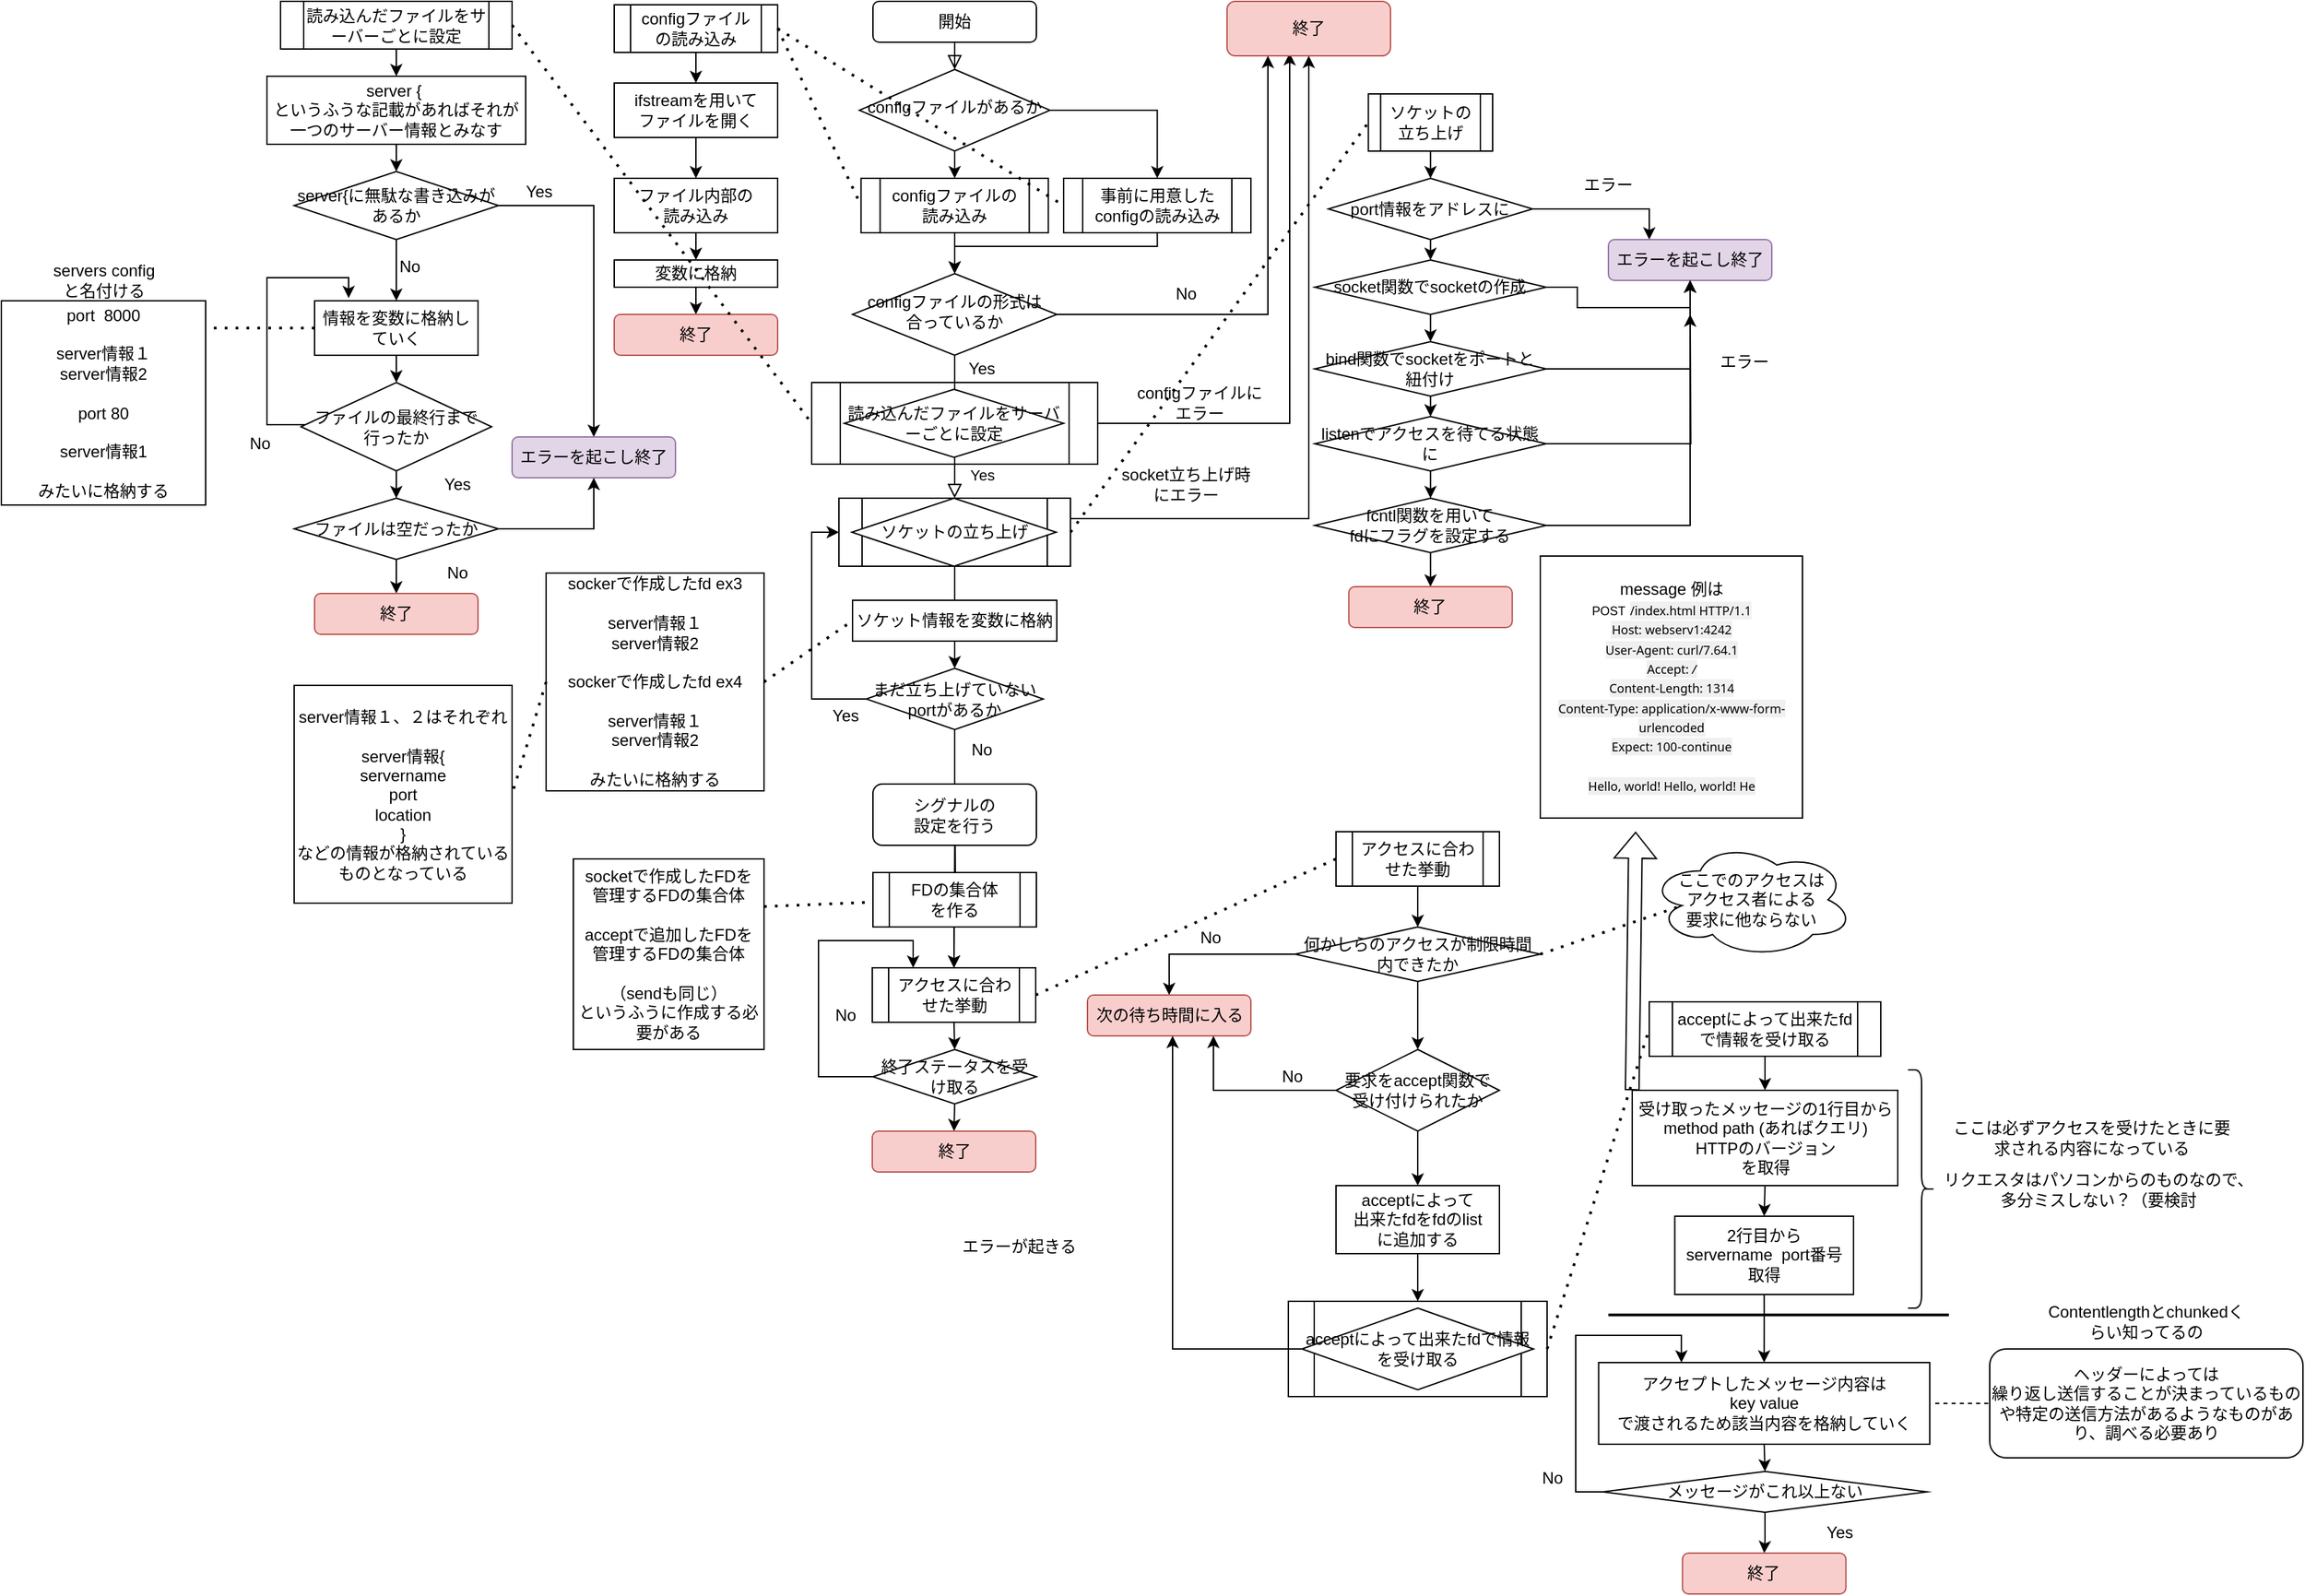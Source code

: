 <mxfile version="21.6.2" type="github">
  <diagram id="C5RBs43oDa-KdzZeNtuy" name="Page-1">
    <mxGraphModel dx="2154" dy="664" grid="1" gridSize="10" guides="1" tooltips="1" connect="1" arrows="1" fold="1" page="1" pageScale="1" pageWidth="1200" pageHeight="1920" math="0" shadow="0">
      <root>
        <mxCell id="WIyWlLk6GJQsqaUBKTNV-0" />
        <mxCell id="WIyWlLk6GJQsqaUBKTNV-1" parent="WIyWlLk6GJQsqaUBKTNV-0" />
        <mxCell id="JqIszidguOzUqe5P66ZB-26" style="edgeStyle=orthogonalEdgeStyle;rounded=0;orthogonalLoop=1;jettySize=auto;html=1;exitX=1;exitY=0.5;exitDx=0;exitDy=0;entryX=0.383;entryY=0.95;entryDx=0;entryDy=0;entryPerimeter=0;" edge="1" parent="WIyWlLk6GJQsqaUBKTNV-1" source="JqIszidguOzUqe5P66ZB-24" target="WIyWlLk6GJQsqaUBKTNV-7">
          <mxGeometry relative="1" as="geometry" />
        </mxCell>
        <mxCell id="JqIszidguOzUqe5P66ZB-24" value="" style="shape=process;whiteSpace=wrap;html=1;backgroundOutline=1;" vertex="1" parent="WIyWlLk6GJQsqaUBKTNV-1">
          <mxGeometry x="5" y="300" width="210" height="60" as="geometry" />
        </mxCell>
        <mxCell id="WIyWlLk6GJQsqaUBKTNV-2" value="" style="rounded=0;html=1;jettySize=auto;orthogonalLoop=1;fontSize=11;endArrow=block;endFill=0;endSize=8;strokeWidth=1;shadow=0;labelBackgroundColor=none;edgeStyle=orthogonalEdgeStyle;" parent="WIyWlLk6GJQsqaUBKTNV-1" source="WIyWlLk6GJQsqaUBKTNV-3" target="WIyWlLk6GJQsqaUBKTNV-6" edge="1">
          <mxGeometry relative="1" as="geometry" />
        </mxCell>
        <mxCell id="WIyWlLk6GJQsqaUBKTNV-3" value="開始" style="rounded=1;whiteSpace=wrap;html=1;fontSize=12;glass=0;strokeWidth=1;shadow=0;" parent="WIyWlLk6GJQsqaUBKTNV-1" vertex="1">
          <mxGeometry x="50" y="20" width="120" height="30" as="geometry" />
        </mxCell>
        <mxCell id="JqIszidguOzUqe5P66ZB-6" style="edgeStyle=orthogonalEdgeStyle;rounded=0;orthogonalLoop=1;jettySize=auto;html=1;exitX=0.5;exitY=1;exitDx=0;exitDy=0;entryX=0.5;entryY=0;entryDx=0;entryDy=0;" edge="1" parent="WIyWlLk6GJQsqaUBKTNV-1" source="WIyWlLk6GJQsqaUBKTNV-6" target="JqIszidguOzUqe5P66ZB-0">
          <mxGeometry relative="1" as="geometry" />
        </mxCell>
        <mxCell id="JqIszidguOzUqe5P66ZB-11" style="edgeStyle=orthogonalEdgeStyle;rounded=0;orthogonalLoop=1;jettySize=auto;html=1;exitX=1;exitY=0.5;exitDx=0;exitDy=0;" edge="1" parent="WIyWlLk6GJQsqaUBKTNV-1" source="WIyWlLk6GJQsqaUBKTNV-6" target="JqIszidguOzUqe5P66ZB-10">
          <mxGeometry relative="1" as="geometry" />
        </mxCell>
        <mxCell id="WIyWlLk6GJQsqaUBKTNV-6" value="configファイルがあるか" style="rhombus;whiteSpace=wrap;html=1;shadow=0;fontFamily=Helvetica;fontSize=12;align=center;strokeWidth=1;spacing=6;spacingTop=-4;" parent="WIyWlLk6GJQsqaUBKTNV-1" vertex="1">
          <mxGeometry x="40" y="70" width="140" height="60" as="geometry" />
        </mxCell>
        <mxCell id="WIyWlLk6GJQsqaUBKTNV-7" value="終了" style="rounded=1;whiteSpace=wrap;html=1;fontSize=12;glass=0;strokeWidth=1;shadow=0;fillColor=#f8cecc;strokeColor=#b85450;" parent="WIyWlLk6GJQsqaUBKTNV-1" vertex="1">
          <mxGeometry x="310" y="20" width="120" height="40" as="geometry" />
        </mxCell>
        <mxCell id="WIyWlLk6GJQsqaUBKTNV-8" value="Yes" style="rounded=0;html=1;jettySize=auto;orthogonalLoop=1;fontSize=11;endArrow=block;endFill=0;endSize=8;strokeWidth=1;shadow=0;labelBackgroundColor=none;edgeStyle=orthogonalEdgeStyle;entryX=0.5;entryY=0;entryDx=0;entryDy=0;" parent="WIyWlLk6GJQsqaUBKTNV-1" source="WIyWlLk6GJQsqaUBKTNV-10" target="TDGCKYTghO1cMnS2qYgm-3" edge="1">
          <mxGeometry x="0.667" y="20" relative="1" as="geometry">
            <mxPoint as="offset" />
            <mxPoint x="110" y="270" as="targetPoint" />
          </mxGeometry>
        </mxCell>
        <mxCell id="JqIszidguOzUqe5P66ZB-13" style="edgeStyle=orthogonalEdgeStyle;rounded=0;orthogonalLoop=1;jettySize=auto;html=1;exitX=1;exitY=0.5;exitDx=0;exitDy=0;entryX=0.25;entryY=1;entryDx=0;entryDy=0;" edge="1" parent="WIyWlLk6GJQsqaUBKTNV-1" source="WIyWlLk6GJQsqaUBKTNV-10" target="WIyWlLk6GJQsqaUBKTNV-7">
          <mxGeometry relative="1" as="geometry" />
        </mxCell>
        <mxCell id="WIyWlLk6GJQsqaUBKTNV-10" value="configファイルの形式は合っているか" style="rhombus;whiteSpace=wrap;html=1;shadow=0;fontFamily=Helvetica;fontSize=12;align=center;strokeWidth=1;spacing=6;spacingTop=-4;" parent="WIyWlLk6GJQsqaUBKTNV-1" vertex="1">
          <mxGeometry x="35" y="220" width="150" height="60" as="geometry" />
        </mxCell>
        <mxCell id="TDGCKYTghO1cMnS2qYgm-7" style="edgeStyle=orthogonalEdgeStyle;rounded=0;orthogonalLoop=1;jettySize=auto;html=1;exitX=0.5;exitY=1;exitDx=0;exitDy=0;entryX=0.5;entryY=0;entryDx=0;entryDy=0;" parent="WIyWlLk6GJQsqaUBKTNV-1" source="JqIszidguOzUqe5P66ZB-100" target="JqIszidguOzUqe5P66ZB-89" edge="1">
          <mxGeometry relative="1" as="geometry">
            <mxPoint x="110" y="560" as="targetPoint" />
          </mxGeometry>
        </mxCell>
        <mxCell id="JqIszidguOzUqe5P66ZB-109" style="edgeStyle=orthogonalEdgeStyle;rounded=0;orthogonalLoop=1;jettySize=auto;html=1;exitX=1;exitY=0.5;exitDx=0;exitDy=0;entryX=0.5;entryY=1;entryDx=0;entryDy=0;" edge="1" parent="WIyWlLk6GJQsqaUBKTNV-1" source="TDGCKYTghO1cMnS2qYgm-3" target="WIyWlLk6GJQsqaUBKTNV-7">
          <mxGeometry relative="1" as="geometry">
            <Array as="points">
              <mxPoint x="195" y="400" />
              <mxPoint x="370" y="400" />
            </Array>
          </mxGeometry>
        </mxCell>
        <mxCell id="TDGCKYTghO1cMnS2qYgm-3" value="" style="shape=process;whiteSpace=wrap;html=1;backgroundOutline=1;" parent="WIyWlLk6GJQsqaUBKTNV-1" vertex="1">
          <mxGeometry x="25" y="385" width="170" height="50" as="geometry" />
        </mxCell>
        <mxCell id="TDGCKYTghO1cMnS2qYgm-11" style="edgeStyle=orthogonalEdgeStyle;rounded=0;orthogonalLoop=1;jettySize=auto;html=1;exitX=0.5;exitY=1;exitDx=0;exitDy=0;entryX=0.5;entryY=0;entryDx=0;entryDy=0;" parent="WIyWlLk6GJQsqaUBKTNV-1" source="JqIszidguOzUqe5P66ZB-89" target="TDGCKYTghO1cMnS2qYgm-14" edge="1">
          <mxGeometry relative="1" as="geometry">
            <mxPoint x="110" y="500" as="targetPoint" />
            <mxPoint x="110" y="590" as="sourcePoint" />
          </mxGeometry>
        </mxCell>
        <mxCell id="TDGCKYTghO1cMnS2qYgm-13" value="No" style="text;html=1;strokeColor=none;fillColor=none;align=center;verticalAlign=middle;whiteSpace=wrap;rounded=0;" parent="WIyWlLk6GJQsqaUBKTNV-1" vertex="1">
          <mxGeometry y="750" width="60" height="30" as="geometry" />
        </mxCell>
        <mxCell id="TDGCKYTghO1cMnS2qYgm-15" style="edgeStyle=orthogonalEdgeStyle;rounded=0;orthogonalLoop=1;jettySize=auto;html=1;exitX=0;exitY=0.5;exitDx=0;exitDy=0;entryX=0.25;entryY=0;entryDx=0;entryDy=0;" parent="WIyWlLk6GJQsqaUBKTNV-1" source="TDGCKYTghO1cMnS2qYgm-14" target="JqIszidguOzUqe5P66ZB-89" edge="1">
          <mxGeometry relative="1" as="geometry">
            <Array as="points">
              <mxPoint x="10" y="810" />
              <mxPoint x="10" y="710" />
              <mxPoint x="80" y="710" />
            </Array>
            <mxPoint x="80" y="560" as="targetPoint" />
          </mxGeometry>
        </mxCell>
        <mxCell id="TDGCKYTghO1cMnS2qYgm-18" style="edgeStyle=orthogonalEdgeStyle;rounded=0;orthogonalLoop=1;jettySize=auto;html=1;exitX=0.5;exitY=1;exitDx=0;exitDy=0;entryX=0.5;entryY=0;entryDx=0;entryDy=0;" parent="WIyWlLk6GJQsqaUBKTNV-1" source="TDGCKYTghO1cMnS2qYgm-14" target="TDGCKYTghO1cMnS2qYgm-17" edge="1">
          <mxGeometry relative="1" as="geometry" />
        </mxCell>
        <mxCell id="TDGCKYTghO1cMnS2qYgm-14" value="終了ステータスを受け取る" style="rhombus;whiteSpace=wrap;html=1;" parent="WIyWlLk6GJQsqaUBKTNV-1" vertex="1">
          <mxGeometry x="50" y="790" width="120" height="40" as="geometry" />
        </mxCell>
        <mxCell id="TDGCKYTghO1cMnS2qYgm-17" value="終了" style="rounded=1;whiteSpace=wrap;html=1;fontSize=12;glass=0;strokeWidth=1;shadow=0;fillColor=#f8cecc;strokeColor=#b85450;" parent="WIyWlLk6GJQsqaUBKTNV-1" vertex="1">
          <mxGeometry x="49.5" y="850" width="120" height="30" as="geometry" />
        </mxCell>
        <mxCell id="JqIszidguOzUqe5P66ZB-7" style="edgeStyle=orthogonalEdgeStyle;rounded=0;orthogonalLoop=1;jettySize=auto;html=1;exitX=0.5;exitY=1;exitDx=0;exitDy=0;entryX=0.5;entryY=0;entryDx=0;entryDy=0;" edge="1" parent="WIyWlLk6GJQsqaUBKTNV-1" source="JqIszidguOzUqe5P66ZB-0" target="WIyWlLk6GJQsqaUBKTNV-10">
          <mxGeometry relative="1" as="geometry" />
        </mxCell>
        <mxCell id="JqIszidguOzUqe5P66ZB-0" value="configファイルの&lt;br&gt;読み込み" style="shape=process;whiteSpace=wrap;html=1;backgroundOutline=1;" vertex="1" parent="WIyWlLk6GJQsqaUBKTNV-1">
          <mxGeometry x="41.25" y="150" width="137.5" height="40" as="geometry" />
        </mxCell>
        <mxCell id="JqIszidguOzUqe5P66ZB-16" style="edgeStyle=orthogonalEdgeStyle;rounded=0;orthogonalLoop=1;jettySize=auto;html=1;exitX=0.5;exitY=1;exitDx=0;exitDy=0;entryX=0.5;entryY=0;entryDx=0;entryDy=0;" edge="1" parent="WIyWlLk6GJQsqaUBKTNV-1" source="JqIszidguOzUqe5P66ZB-1" target="JqIszidguOzUqe5P66ZB-15">
          <mxGeometry relative="1" as="geometry" />
        </mxCell>
        <mxCell id="JqIszidguOzUqe5P66ZB-1" value="configファイル&lt;br&gt;の読み込み" style="shape=process;whiteSpace=wrap;html=1;backgroundOutline=1;" vertex="1" parent="WIyWlLk6GJQsqaUBKTNV-1">
          <mxGeometry x="-140" y="22.5" width="120" height="35" as="geometry" />
        </mxCell>
        <mxCell id="JqIszidguOzUqe5P66ZB-12" style="edgeStyle=orthogonalEdgeStyle;rounded=0;orthogonalLoop=1;jettySize=auto;html=1;exitX=0.5;exitY=1;exitDx=0;exitDy=0;entryX=0.5;entryY=0;entryDx=0;entryDy=0;" edge="1" parent="WIyWlLk6GJQsqaUBKTNV-1" source="JqIszidguOzUqe5P66ZB-10" target="WIyWlLk6GJQsqaUBKTNV-10">
          <mxGeometry relative="1" as="geometry">
            <Array as="points">
              <mxPoint x="259" y="200" />
              <mxPoint x="110" y="200" />
            </Array>
          </mxGeometry>
        </mxCell>
        <mxCell id="JqIszidguOzUqe5P66ZB-10" value="事前に用意した&lt;br&gt;configの読み込み" style="shape=process;whiteSpace=wrap;html=1;backgroundOutline=1;" vertex="1" parent="WIyWlLk6GJQsqaUBKTNV-1">
          <mxGeometry x="190" y="150" width="137.5" height="40" as="geometry" />
        </mxCell>
        <mxCell id="JqIszidguOzUqe5P66ZB-14" value="No" style="text;html=1;strokeColor=none;fillColor=none;align=center;verticalAlign=middle;whiteSpace=wrap;rounded=0;" vertex="1" parent="WIyWlLk6GJQsqaUBKTNV-1">
          <mxGeometry x="250" y="220" width="60" height="30" as="geometry" />
        </mxCell>
        <mxCell id="JqIszidguOzUqe5P66ZB-18" style="edgeStyle=orthogonalEdgeStyle;rounded=0;orthogonalLoop=1;jettySize=auto;html=1;exitX=0.5;exitY=1;exitDx=0;exitDy=0;entryX=0.5;entryY=0;entryDx=0;entryDy=0;" edge="1" parent="WIyWlLk6GJQsqaUBKTNV-1" source="JqIszidguOzUqe5P66ZB-15" target="JqIszidguOzUqe5P66ZB-17">
          <mxGeometry relative="1" as="geometry" />
        </mxCell>
        <mxCell id="JqIszidguOzUqe5P66ZB-15" value="ifstreamを用いて&lt;br&gt;ファイルを開く" style="rounded=0;whiteSpace=wrap;html=1;" vertex="1" parent="WIyWlLk6GJQsqaUBKTNV-1">
          <mxGeometry x="-140" y="80" width="120" height="40" as="geometry" />
        </mxCell>
        <mxCell id="JqIszidguOzUqe5P66ZB-20" style="edgeStyle=orthogonalEdgeStyle;rounded=0;orthogonalLoop=1;jettySize=auto;html=1;exitX=0.5;exitY=1;exitDx=0;exitDy=0;entryX=0.5;entryY=0;entryDx=0;entryDy=0;" edge="1" parent="WIyWlLk6GJQsqaUBKTNV-1" source="JqIszidguOzUqe5P66ZB-17" target="JqIszidguOzUqe5P66ZB-19">
          <mxGeometry relative="1" as="geometry" />
        </mxCell>
        <mxCell id="JqIszidguOzUqe5P66ZB-17" value="ファイル内部の&lt;br&gt;読み込み" style="rounded=0;whiteSpace=wrap;html=1;" vertex="1" parent="WIyWlLk6GJQsqaUBKTNV-1">
          <mxGeometry x="-140" y="150" width="120" height="40" as="geometry" />
        </mxCell>
        <mxCell id="JqIszidguOzUqe5P66ZB-22" style="edgeStyle=orthogonalEdgeStyle;rounded=0;orthogonalLoop=1;jettySize=auto;html=1;exitX=0.5;exitY=1;exitDx=0;exitDy=0;entryX=0.5;entryY=0;entryDx=0;entryDy=0;" edge="1" parent="WIyWlLk6GJQsqaUBKTNV-1" source="JqIszidguOzUqe5P66ZB-19" target="JqIszidguOzUqe5P66ZB-21">
          <mxGeometry relative="1" as="geometry" />
        </mxCell>
        <mxCell id="JqIszidguOzUqe5P66ZB-19" value="変数に格納" style="rounded=0;whiteSpace=wrap;html=1;" vertex="1" parent="WIyWlLk6GJQsqaUBKTNV-1">
          <mxGeometry x="-140" y="210" width="120" height="20" as="geometry" />
        </mxCell>
        <mxCell id="JqIszidguOzUqe5P66ZB-21" value="終了" style="rounded=1;whiteSpace=wrap;html=1;fillColor=#f8cecc;strokeColor=#b85450;" vertex="1" parent="WIyWlLk6GJQsqaUBKTNV-1">
          <mxGeometry x="-140" y="250" width="120" height="30" as="geometry" />
        </mxCell>
        <mxCell id="JqIszidguOzUqe5P66ZB-23" value="読み込んだファイルをサーバーごとに設定" style="rhombus;whiteSpace=wrap;html=1;" vertex="1" parent="WIyWlLk6GJQsqaUBKTNV-1">
          <mxGeometry x="29" y="305" width="161" height="50" as="geometry" />
        </mxCell>
        <mxCell id="JqIszidguOzUqe5P66ZB-27" value="configファイルにエラー" style="text;html=1;strokeColor=none;fillColor=none;align=center;verticalAlign=middle;whiteSpace=wrap;rounded=0;" vertex="1" parent="WIyWlLk6GJQsqaUBKTNV-1">
          <mxGeometry x="240" y="300" width="100" height="30" as="geometry" />
        </mxCell>
        <mxCell id="JqIszidguOzUqe5P66ZB-28" value="Yes" style="text;html=1;strokeColor=none;fillColor=none;align=center;verticalAlign=middle;whiteSpace=wrap;rounded=0;" vertex="1" parent="WIyWlLk6GJQsqaUBKTNV-1">
          <mxGeometry x="100" y="275" width="60" height="30" as="geometry" />
        </mxCell>
        <mxCell id="JqIszidguOzUqe5P66ZB-31" style="edgeStyle=orthogonalEdgeStyle;rounded=0;orthogonalLoop=1;jettySize=auto;html=1;exitX=0.5;exitY=1;exitDx=0;exitDy=0;entryX=0.5;entryY=0;entryDx=0;entryDy=0;" edge="1" parent="WIyWlLk6GJQsqaUBKTNV-1" source="JqIszidguOzUqe5P66ZB-29" target="JqIszidguOzUqe5P66ZB-30">
          <mxGeometry relative="1" as="geometry" />
        </mxCell>
        <mxCell id="JqIszidguOzUqe5P66ZB-29" value="読み込んだファイルをサーバーごとに設定" style="shape=process;whiteSpace=wrap;html=1;backgroundOutline=1;" vertex="1" parent="WIyWlLk6GJQsqaUBKTNV-1">
          <mxGeometry x="-385" y="20" width="170" height="35" as="geometry" />
        </mxCell>
        <mxCell id="JqIszidguOzUqe5P66ZB-33" style="edgeStyle=orthogonalEdgeStyle;rounded=0;orthogonalLoop=1;jettySize=auto;html=1;exitX=0.5;exitY=1;exitDx=0;exitDy=0;entryX=0.5;entryY=0;entryDx=0;entryDy=0;" edge="1" parent="WIyWlLk6GJQsqaUBKTNV-1" source="JqIszidguOzUqe5P66ZB-30" target="JqIszidguOzUqe5P66ZB-32">
          <mxGeometry relative="1" as="geometry" />
        </mxCell>
        <mxCell id="JqIszidguOzUqe5P66ZB-30" value="server {&amp;nbsp;&lt;br&gt;というふうな記載があればそれが一つのサーバー情報とみなす" style="rounded=0;whiteSpace=wrap;html=1;" vertex="1" parent="WIyWlLk6GJQsqaUBKTNV-1">
          <mxGeometry x="-395" y="75" width="190" height="50" as="geometry" />
        </mxCell>
        <mxCell id="JqIszidguOzUqe5P66ZB-36" style="edgeStyle=orthogonalEdgeStyle;rounded=0;orthogonalLoop=1;jettySize=auto;html=1;exitX=1;exitY=0.5;exitDx=0;exitDy=0;entryX=0.5;entryY=0;entryDx=0;entryDy=0;" edge="1" parent="WIyWlLk6GJQsqaUBKTNV-1" source="JqIszidguOzUqe5P66ZB-32" target="JqIszidguOzUqe5P66ZB-35">
          <mxGeometry relative="1" as="geometry">
            <mxPoint x="-198" y="190" as="targetPoint" />
          </mxGeometry>
        </mxCell>
        <mxCell id="JqIszidguOzUqe5P66ZB-39" style="edgeStyle=orthogonalEdgeStyle;rounded=0;orthogonalLoop=1;jettySize=auto;html=1;exitX=0.5;exitY=1;exitDx=0;exitDy=0;entryX=0.5;entryY=0;entryDx=0;entryDy=0;" edge="1" parent="WIyWlLk6GJQsqaUBKTNV-1" source="JqIszidguOzUqe5P66ZB-32" target="JqIszidguOzUqe5P66ZB-38">
          <mxGeometry relative="1" as="geometry" />
        </mxCell>
        <mxCell id="JqIszidguOzUqe5P66ZB-32" value="server{に無駄な書き込みがあるか" style="rhombus;whiteSpace=wrap;html=1;" vertex="1" parent="WIyWlLk6GJQsqaUBKTNV-1">
          <mxGeometry x="-375" y="145" width="150" height="50" as="geometry" />
        </mxCell>
        <mxCell id="JqIszidguOzUqe5P66ZB-35" value="エラーを起こし終了" style="rounded=1;whiteSpace=wrap;html=1;fillColor=#e1d5e7;strokeColor=#9673a6;" vertex="1" parent="WIyWlLk6GJQsqaUBKTNV-1">
          <mxGeometry x="-215" y="340" width="120" height="30" as="geometry" />
        </mxCell>
        <mxCell id="JqIszidguOzUqe5P66ZB-41" style="edgeStyle=orthogonalEdgeStyle;rounded=0;orthogonalLoop=1;jettySize=auto;html=1;exitX=0.5;exitY=1;exitDx=0;exitDy=0;entryX=0.5;entryY=0;entryDx=0;entryDy=0;" edge="1" parent="WIyWlLk6GJQsqaUBKTNV-1" source="JqIszidguOzUqe5P66ZB-38" target="JqIszidguOzUqe5P66ZB-40">
          <mxGeometry relative="1" as="geometry" />
        </mxCell>
        <mxCell id="JqIszidguOzUqe5P66ZB-38" value="情報を変数に格納していく" style="rounded=0;whiteSpace=wrap;html=1;" vertex="1" parent="WIyWlLk6GJQsqaUBKTNV-1">
          <mxGeometry x="-360" y="240" width="120" height="40" as="geometry" />
        </mxCell>
        <mxCell id="JqIszidguOzUqe5P66ZB-42" style="edgeStyle=orthogonalEdgeStyle;rounded=0;orthogonalLoop=1;jettySize=auto;html=1;exitX=0;exitY=0.5;exitDx=0;exitDy=0;" edge="1" parent="WIyWlLk6GJQsqaUBKTNV-1" source="JqIszidguOzUqe5P66ZB-40">
          <mxGeometry relative="1" as="geometry">
            <mxPoint x="-375" y="330" as="sourcePoint" />
            <mxPoint x="-335" y="238" as="targetPoint" />
            <Array as="points">
              <mxPoint x="-345" y="331" />
              <mxPoint x="-395" y="331" />
              <mxPoint x="-395" y="223" />
              <mxPoint x="-335" y="223" />
            </Array>
          </mxGeometry>
        </mxCell>
        <mxCell id="JqIszidguOzUqe5P66ZB-51" style="edgeStyle=orthogonalEdgeStyle;rounded=0;orthogonalLoop=1;jettySize=auto;html=1;exitX=0.5;exitY=1;exitDx=0;exitDy=0;entryX=0.5;entryY=0;entryDx=0;entryDy=0;" edge="1" parent="WIyWlLk6GJQsqaUBKTNV-1" source="JqIszidguOzUqe5P66ZB-40" target="JqIszidguOzUqe5P66ZB-49">
          <mxGeometry relative="1" as="geometry" />
        </mxCell>
        <mxCell id="JqIszidguOzUqe5P66ZB-40" value="ファイルの最終行まで&lt;br&gt;行ったか" style="rhombus;whiteSpace=wrap;html=1;" vertex="1" parent="WIyWlLk6GJQsqaUBKTNV-1">
          <mxGeometry x="-370" y="300" width="140" height="65" as="geometry" />
        </mxCell>
        <mxCell id="JqIszidguOzUqe5P66ZB-43" value="No" style="text;html=1;strokeColor=none;fillColor=none;align=center;verticalAlign=middle;whiteSpace=wrap;rounded=0;" vertex="1" parent="WIyWlLk6GJQsqaUBKTNV-1">
          <mxGeometry x="-430" y="330" width="60" height="30" as="geometry" />
        </mxCell>
        <mxCell id="JqIszidguOzUqe5P66ZB-52" style="edgeStyle=orthogonalEdgeStyle;rounded=0;orthogonalLoop=1;jettySize=auto;html=1;exitX=1;exitY=0.5;exitDx=0;exitDy=0;entryX=0.5;entryY=1;entryDx=0;entryDy=0;" edge="1" parent="WIyWlLk6GJQsqaUBKTNV-1" source="JqIszidguOzUqe5P66ZB-49" target="JqIszidguOzUqe5P66ZB-35">
          <mxGeometry relative="1" as="geometry">
            <mxPoint x="-168" y="220" as="targetPoint" />
          </mxGeometry>
        </mxCell>
        <mxCell id="JqIszidguOzUqe5P66ZB-55" style="edgeStyle=orthogonalEdgeStyle;rounded=0;orthogonalLoop=1;jettySize=auto;html=1;exitX=0.5;exitY=1;exitDx=0;exitDy=0;entryX=0.5;entryY=0;entryDx=0;entryDy=0;" edge="1" parent="WIyWlLk6GJQsqaUBKTNV-1" source="JqIszidguOzUqe5P66ZB-49" target="JqIszidguOzUqe5P66ZB-54">
          <mxGeometry relative="1" as="geometry" />
        </mxCell>
        <mxCell id="JqIszidguOzUqe5P66ZB-49" value="ファイルは空だったか" style="rhombus;whiteSpace=wrap;html=1;" vertex="1" parent="WIyWlLk6GJQsqaUBKTNV-1">
          <mxGeometry x="-375" y="385" width="150" height="45" as="geometry" />
        </mxCell>
        <mxCell id="JqIszidguOzUqe5P66ZB-46" value="Yes" style="text;html=1;strokeColor=none;fillColor=none;align=center;verticalAlign=middle;whiteSpace=wrap;rounded=0;" vertex="1" parent="WIyWlLk6GJQsqaUBKTNV-1">
          <mxGeometry x="-285" y="360" width="60" height="30" as="geometry" />
        </mxCell>
        <mxCell id="JqIszidguOzUqe5P66ZB-53" value="Yes" style="text;html=1;strokeColor=none;fillColor=none;align=center;verticalAlign=middle;whiteSpace=wrap;rounded=0;" vertex="1" parent="WIyWlLk6GJQsqaUBKTNV-1">
          <mxGeometry x="-225" y="145" width="60" height="30" as="geometry" />
        </mxCell>
        <mxCell id="JqIszidguOzUqe5P66ZB-54" value="終了" style="rounded=1;whiteSpace=wrap;html=1;fillColor=#f8cecc;strokeColor=#b85450;" vertex="1" parent="WIyWlLk6GJQsqaUBKTNV-1">
          <mxGeometry x="-360" y="455" width="120" height="30" as="geometry" />
        </mxCell>
        <mxCell id="JqIszidguOzUqe5P66ZB-56" value="No" style="text;html=1;strokeColor=none;fillColor=none;align=center;verticalAlign=middle;whiteSpace=wrap;rounded=0;" vertex="1" parent="WIyWlLk6GJQsqaUBKTNV-1">
          <mxGeometry x="-285" y="425" width="60" height="30" as="geometry" />
        </mxCell>
        <mxCell id="JqIszidguOzUqe5P66ZB-57" value="port &amp;nbsp;8000&lt;br&gt;&lt;br&gt;server情報１&lt;br&gt;server情報2&lt;br&gt;&lt;br&gt;port 80&lt;br&gt;&lt;br&gt;server情報1&lt;br&gt;&lt;br&gt;みたいに格納する" style="whiteSpace=wrap;html=1;aspect=fixed;" vertex="1" parent="WIyWlLk6GJQsqaUBKTNV-1">
          <mxGeometry x="-590" y="240" width="150" height="150" as="geometry" />
        </mxCell>
        <mxCell id="JqIszidguOzUqe5P66ZB-59" value="" style="endArrow=none;dashed=1;html=1;dashPattern=1 3;strokeWidth=2;rounded=0;entryX=1.027;entryY=0.133;entryDx=0;entryDy=0;exitX=0;exitY=0.5;exitDx=0;exitDy=0;entryPerimeter=0;" edge="1" parent="WIyWlLk6GJQsqaUBKTNV-1" source="JqIszidguOzUqe5P66ZB-38" target="JqIszidguOzUqe5P66ZB-57">
          <mxGeometry width="50" height="50" relative="1" as="geometry">
            <mxPoint x="-595" y="445" as="sourcePoint" />
            <mxPoint x="-450" y="310" as="targetPoint" />
          </mxGeometry>
        </mxCell>
        <mxCell id="JqIszidguOzUqe5P66ZB-60" value="servers config&lt;br&gt;と名付ける" style="text;html=1;strokeColor=none;fillColor=none;align=center;verticalAlign=middle;whiteSpace=wrap;rounded=0;" vertex="1" parent="WIyWlLk6GJQsqaUBKTNV-1">
          <mxGeometry x="-572.5" y="210" width="115" height="30" as="geometry" />
        </mxCell>
        <mxCell id="JqIszidguOzUqe5P66ZB-61" value="ソケットの立ち上げ" style="rhombus;whiteSpace=wrap;html=1;" vertex="1" parent="WIyWlLk6GJQsqaUBKTNV-1">
          <mxGeometry x="34.5" y="385" width="150" height="50" as="geometry" />
        </mxCell>
        <mxCell id="JqIszidguOzUqe5P66ZB-65" style="edgeStyle=orthogonalEdgeStyle;rounded=0;orthogonalLoop=1;jettySize=auto;html=1;exitX=0.5;exitY=1;exitDx=0;exitDy=0;entryX=0.5;entryY=0;entryDx=0;entryDy=0;" edge="1" parent="WIyWlLk6GJQsqaUBKTNV-1" source="JqIszidguOzUqe5P66ZB-62" target="JqIszidguOzUqe5P66ZB-64">
          <mxGeometry relative="1" as="geometry" />
        </mxCell>
        <mxCell id="JqIszidguOzUqe5P66ZB-62" value="ソケットの立ち上げ" style="shape=process;whiteSpace=wrap;html=1;backgroundOutline=1;" vertex="1" parent="WIyWlLk6GJQsqaUBKTNV-1">
          <mxGeometry x="413.75" y="88" width="91.25" height="42" as="geometry" />
        </mxCell>
        <mxCell id="JqIszidguOzUqe5P66ZB-68" style="edgeStyle=orthogonalEdgeStyle;rounded=0;orthogonalLoop=1;jettySize=auto;html=1;exitX=1;exitY=0.5;exitDx=0;exitDy=0;entryX=0.25;entryY=0;entryDx=0;entryDy=0;" edge="1" parent="WIyWlLk6GJQsqaUBKTNV-1" source="JqIszidguOzUqe5P66ZB-64" target="JqIszidguOzUqe5P66ZB-67">
          <mxGeometry relative="1" as="geometry">
            <Array as="points">
              <mxPoint x="620" y="173" />
            </Array>
          </mxGeometry>
        </mxCell>
        <mxCell id="JqIszidguOzUqe5P66ZB-72" style="edgeStyle=orthogonalEdgeStyle;rounded=0;orthogonalLoop=1;jettySize=auto;html=1;exitX=0.5;exitY=1;exitDx=0;exitDy=0;entryX=0.5;entryY=0;entryDx=0;entryDy=0;" edge="1" parent="WIyWlLk6GJQsqaUBKTNV-1" source="JqIszidguOzUqe5P66ZB-64" target="JqIszidguOzUqe5P66ZB-71">
          <mxGeometry relative="1" as="geometry" />
        </mxCell>
        <mxCell id="JqIszidguOzUqe5P66ZB-64" value="port情報をアドレスに" style="rhombus;whiteSpace=wrap;html=1;" vertex="1" parent="WIyWlLk6GJQsqaUBKTNV-1">
          <mxGeometry x="384.38" y="150" width="150" height="45" as="geometry" />
        </mxCell>
        <mxCell id="JqIszidguOzUqe5P66ZB-67" value="エラーを起こし終了" style="rounded=1;whiteSpace=wrap;html=1;fillColor=#e1d5e7;strokeColor=#9673a6;" vertex="1" parent="WIyWlLk6GJQsqaUBKTNV-1">
          <mxGeometry x="590" y="195" width="120" height="30" as="geometry" />
        </mxCell>
        <mxCell id="JqIszidguOzUqe5P66ZB-69" value="エラー" style="text;html=1;strokeColor=none;fillColor=none;align=center;verticalAlign=middle;whiteSpace=wrap;rounded=0;" vertex="1" parent="WIyWlLk6GJQsqaUBKTNV-1">
          <mxGeometry x="560" y="140" width="60" height="30" as="geometry" />
        </mxCell>
        <mxCell id="JqIszidguOzUqe5P66ZB-73" style="edgeStyle=orthogonalEdgeStyle;rounded=0;orthogonalLoop=1;jettySize=auto;html=1;exitX=1;exitY=0.5;exitDx=0;exitDy=0;entryX=0.5;entryY=1;entryDx=0;entryDy=0;" edge="1" parent="WIyWlLk6GJQsqaUBKTNV-1" source="JqIszidguOzUqe5P66ZB-71" target="JqIszidguOzUqe5P66ZB-67">
          <mxGeometry relative="1" as="geometry" />
        </mxCell>
        <mxCell id="JqIszidguOzUqe5P66ZB-76" style="edgeStyle=orthogonalEdgeStyle;rounded=0;orthogonalLoop=1;jettySize=auto;html=1;exitX=0.5;exitY=1;exitDx=0;exitDy=0;entryX=0.5;entryY=0;entryDx=0;entryDy=0;" edge="1" parent="WIyWlLk6GJQsqaUBKTNV-1" source="JqIszidguOzUqe5P66ZB-71" target="JqIszidguOzUqe5P66ZB-75">
          <mxGeometry relative="1" as="geometry" />
        </mxCell>
        <mxCell id="JqIszidguOzUqe5P66ZB-71" value="socket関数でsocketの作成" style="rhombus;whiteSpace=wrap;html=1;" vertex="1" parent="WIyWlLk6GJQsqaUBKTNV-1">
          <mxGeometry x="374.38" y="210" width="170" height="40" as="geometry" />
        </mxCell>
        <mxCell id="JqIszidguOzUqe5P66ZB-74" value="エラー" style="text;html=1;strokeColor=none;fillColor=none;align=center;verticalAlign=middle;whiteSpace=wrap;rounded=0;" vertex="1" parent="WIyWlLk6GJQsqaUBKTNV-1">
          <mxGeometry x="660" y="270" width="60" height="30" as="geometry" />
        </mxCell>
        <mxCell id="JqIszidguOzUqe5P66ZB-77" style="edgeStyle=orthogonalEdgeStyle;rounded=0;orthogonalLoop=1;jettySize=auto;html=1;exitX=1;exitY=0.5;exitDx=0;exitDy=0;entryX=0.5;entryY=1;entryDx=0;entryDy=0;" edge="1" parent="WIyWlLk6GJQsqaUBKTNV-1" source="JqIszidguOzUqe5P66ZB-75" target="JqIszidguOzUqe5P66ZB-67">
          <mxGeometry relative="1" as="geometry" />
        </mxCell>
        <mxCell id="JqIszidguOzUqe5P66ZB-79" style="edgeStyle=orthogonalEdgeStyle;rounded=0;orthogonalLoop=1;jettySize=auto;html=1;exitX=0.5;exitY=1;exitDx=0;exitDy=0;entryX=0.5;entryY=0;entryDx=0;entryDy=0;" edge="1" parent="WIyWlLk6GJQsqaUBKTNV-1" source="JqIszidguOzUqe5P66ZB-75" target="JqIszidguOzUqe5P66ZB-78">
          <mxGeometry relative="1" as="geometry" />
        </mxCell>
        <mxCell id="JqIszidguOzUqe5P66ZB-75" value="bind関数でsocketをポートと&lt;br&gt;紐付け" style="rhombus;whiteSpace=wrap;html=1;" vertex="1" parent="WIyWlLk6GJQsqaUBKTNV-1">
          <mxGeometry x="374.38" y="270" width="170" height="40" as="geometry" />
        </mxCell>
        <mxCell id="JqIszidguOzUqe5P66ZB-80" style="edgeStyle=orthogonalEdgeStyle;rounded=0;orthogonalLoop=1;jettySize=auto;html=1;exitX=1;exitY=0.5;exitDx=0;exitDy=0;" edge="1" parent="WIyWlLk6GJQsqaUBKTNV-1" source="JqIszidguOzUqe5P66ZB-78">
          <mxGeometry relative="1" as="geometry">
            <mxPoint x="650" y="250" as="targetPoint" />
          </mxGeometry>
        </mxCell>
        <mxCell id="JqIszidguOzUqe5P66ZB-82" style="edgeStyle=orthogonalEdgeStyle;rounded=0;orthogonalLoop=1;jettySize=auto;html=1;exitX=0.5;exitY=1;exitDx=0;exitDy=0;entryX=0.5;entryY=0;entryDx=0;entryDy=0;" edge="1" parent="WIyWlLk6GJQsqaUBKTNV-1" source="JqIszidguOzUqe5P66ZB-78" target="JqIszidguOzUqe5P66ZB-81">
          <mxGeometry relative="1" as="geometry" />
        </mxCell>
        <mxCell id="JqIszidguOzUqe5P66ZB-78" value="listenでアクセスを待てる状態に" style="rhombus;whiteSpace=wrap;html=1;" vertex="1" parent="WIyWlLk6GJQsqaUBKTNV-1">
          <mxGeometry x="374.38" y="325" width="170" height="40" as="geometry" />
        </mxCell>
        <mxCell id="JqIszidguOzUqe5P66ZB-83" style="edgeStyle=orthogonalEdgeStyle;rounded=0;orthogonalLoop=1;jettySize=auto;html=1;exitX=1;exitY=0.5;exitDx=0;exitDy=0;entryX=0.5;entryY=1;entryDx=0;entryDy=0;" edge="1" parent="WIyWlLk6GJQsqaUBKTNV-1" source="JqIszidguOzUqe5P66ZB-81" target="JqIszidguOzUqe5P66ZB-67">
          <mxGeometry relative="1" as="geometry" />
        </mxCell>
        <mxCell id="JqIszidguOzUqe5P66ZB-87" style="edgeStyle=orthogonalEdgeStyle;rounded=0;orthogonalLoop=1;jettySize=auto;html=1;exitX=0.5;exitY=1;exitDx=0;exitDy=0;entryX=0.5;entryY=0;entryDx=0;entryDy=0;" edge="1" parent="WIyWlLk6GJQsqaUBKTNV-1" source="JqIszidguOzUqe5P66ZB-81" target="JqIszidguOzUqe5P66ZB-86">
          <mxGeometry relative="1" as="geometry" />
        </mxCell>
        <mxCell id="JqIszidguOzUqe5P66ZB-81" value="fcntl関数を用いて&lt;br&gt;fdにフラグを設定する" style="rhombus;whiteSpace=wrap;html=1;" vertex="1" parent="WIyWlLk6GJQsqaUBKTNV-1">
          <mxGeometry x="374.38" y="385" width="170" height="40" as="geometry" />
        </mxCell>
        <mxCell id="JqIszidguOzUqe5P66ZB-86" value="終了" style="rounded=1;whiteSpace=wrap;html=1;fillColor=#f8cecc;strokeColor=#b85450;" vertex="1" parent="WIyWlLk6GJQsqaUBKTNV-1">
          <mxGeometry x="399.38" y="450" width="120" height="30" as="geometry" />
        </mxCell>
        <mxCell id="JqIszidguOzUqe5P66ZB-90" value="" style="edgeStyle=orthogonalEdgeStyle;rounded=0;orthogonalLoop=1;jettySize=auto;html=1;exitX=0.5;exitY=1;exitDx=0;exitDy=0;entryX=0.5;entryY=0;entryDx=0;entryDy=0;" edge="1" parent="WIyWlLk6GJQsqaUBKTNV-1" target="JqIszidguOzUqe5P66ZB-89">
          <mxGeometry relative="1" as="geometry">
            <mxPoint x="110" y="650" as="targetPoint" />
            <mxPoint x="110" y="590" as="sourcePoint" />
          </mxGeometry>
        </mxCell>
        <mxCell id="JqIszidguOzUqe5P66ZB-89" value="アクセスに合わせた挙動" style="shape=process;whiteSpace=wrap;html=1;backgroundOutline=1;" vertex="1" parent="WIyWlLk6GJQsqaUBKTNV-1">
          <mxGeometry x="49.5" y="730" width="120" height="40" as="geometry" />
        </mxCell>
        <mxCell id="JqIszidguOzUqe5P66ZB-93" style="edgeStyle=orthogonalEdgeStyle;rounded=0;orthogonalLoop=1;jettySize=auto;html=1;exitX=0.5;exitY=1;exitDx=0;exitDy=0;entryX=0.5;entryY=0;entryDx=0;entryDy=0;" edge="1" parent="WIyWlLk6GJQsqaUBKTNV-1" source="JqIszidguOzUqe5P66ZB-91" target="JqIszidguOzUqe5P66ZB-92">
          <mxGeometry relative="1" as="geometry" />
        </mxCell>
        <mxCell id="JqIszidguOzUqe5P66ZB-91" value="アクセスに合わせた挙動" style="shape=process;whiteSpace=wrap;html=1;backgroundOutline=1;" vertex="1" parent="WIyWlLk6GJQsqaUBKTNV-1">
          <mxGeometry x="390" y="630" width="120" height="40" as="geometry" />
        </mxCell>
        <mxCell id="JqIszidguOzUqe5P66ZB-95" style="edgeStyle=orthogonalEdgeStyle;rounded=0;orthogonalLoop=1;jettySize=auto;html=1;exitX=0;exitY=0.5;exitDx=0;exitDy=0;entryX=0.5;entryY=0;entryDx=0;entryDy=0;" edge="1" parent="WIyWlLk6GJQsqaUBKTNV-1" source="JqIszidguOzUqe5P66ZB-92" target="JqIszidguOzUqe5P66ZB-94">
          <mxGeometry relative="1" as="geometry" />
        </mxCell>
        <mxCell id="JqIszidguOzUqe5P66ZB-116" style="edgeStyle=orthogonalEdgeStyle;rounded=0;orthogonalLoop=1;jettySize=auto;html=1;exitX=0.5;exitY=1;exitDx=0;exitDy=0;entryX=0.5;entryY=0;entryDx=0;entryDy=0;" edge="1" parent="WIyWlLk6GJQsqaUBKTNV-1" source="JqIszidguOzUqe5P66ZB-92" target="JqIszidguOzUqe5P66ZB-115">
          <mxGeometry relative="1" as="geometry" />
        </mxCell>
        <mxCell id="JqIszidguOzUqe5P66ZB-92" value="何かしらのアクセスが制限時間内できたか" style="rhombus;whiteSpace=wrap;html=1;" vertex="1" parent="WIyWlLk6GJQsqaUBKTNV-1">
          <mxGeometry x="360" y="700" width="180" height="40" as="geometry" />
        </mxCell>
        <mxCell id="JqIszidguOzUqe5P66ZB-94" value="次の待ち時間に入る" style="rounded=1;whiteSpace=wrap;html=1;fillColor=#f8cecc;strokeColor=#b85450;" vertex="1" parent="WIyWlLk6GJQsqaUBKTNV-1">
          <mxGeometry x="207.5" y="750" width="120" height="30" as="geometry" />
        </mxCell>
        <mxCell id="JqIszidguOzUqe5P66ZB-96" value="No" style="text;html=1;strokeColor=none;fillColor=none;align=center;verticalAlign=middle;whiteSpace=wrap;rounded=0;" vertex="1" parent="WIyWlLk6GJQsqaUBKTNV-1">
          <mxGeometry x="267.5" y="692.5" width="60" height="30" as="geometry" />
        </mxCell>
        <mxCell id="JqIszidguOzUqe5P66ZB-98" value="FDの集合体&lt;br&gt;を作る" style="shape=process;whiteSpace=wrap;html=1;backgroundOutline=1;" vertex="1" parent="WIyWlLk6GJQsqaUBKTNV-1">
          <mxGeometry x="50" y="660" width="120" height="40" as="geometry" />
        </mxCell>
        <mxCell id="JqIszidguOzUqe5P66ZB-88" value="シグナルの&lt;br&gt;設定を行う" style="rounded=1;whiteSpace=wrap;html=1;" vertex="1" parent="WIyWlLk6GJQsqaUBKTNV-1">
          <mxGeometry x="50" y="595" width="120" height="45" as="geometry" />
        </mxCell>
        <mxCell id="JqIszidguOzUqe5P66ZB-101" value="" style="edgeStyle=orthogonalEdgeStyle;rounded=0;orthogonalLoop=1;jettySize=auto;html=1;exitX=0.5;exitY=1;exitDx=0;exitDy=0;entryX=0.5;entryY=0;entryDx=0;entryDy=0;" edge="1" parent="WIyWlLk6GJQsqaUBKTNV-1" source="TDGCKYTghO1cMnS2qYgm-3" target="JqIszidguOzUqe5P66ZB-100">
          <mxGeometry relative="1" as="geometry">
            <mxPoint x="110" y="730" as="targetPoint" />
            <mxPoint x="110" y="435" as="sourcePoint" />
          </mxGeometry>
        </mxCell>
        <mxCell id="JqIszidguOzUqe5P66ZB-102" style="edgeStyle=orthogonalEdgeStyle;rounded=0;orthogonalLoop=1;jettySize=auto;html=1;exitX=0;exitY=0.5;exitDx=0;exitDy=0;entryX=0;entryY=0.5;entryDx=0;entryDy=0;" edge="1" parent="WIyWlLk6GJQsqaUBKTNV-1" source="JqIszidguOzUqe5P66ZB-100" target="TDGCKYTghO1cMnS2qYgm-3">
          <mxGeometry relative="1" as="geometry" />
        </mxCell>
        <mxCell id="JqIszidguOzUqe5P66ZB-100" value="まだ立ち上げていないportがあるか" style="rhombus;whiteSpace=wrap;html=1;" vertex="1" parent="WIyWlLk6GJQsqaUBKTNV-1">
          <mxGeometry x="45" y="510" width="130" height="45" as="geometry" />
        </mxCell>
        <mxCell id="JqIszidguOzUqe5P66ZB-99" value="ソケット情報を変数に格納" style="rounded=0;whiteSpace=wrap;html=1;" vertex="1" parent="WIyWlLk6GJQsqaUBKTNV-1">
          <mxGeometry x="35" y="460" width="150" height="30" as="geometry" />
        </mxCell>
        <mxCell id="JqIszidguOzUqe5P66ZB-103" value="Yes" style="text;html=1;strokeColor=none;fillColor=none;align=center;verticalAlign=middle;whiteSpace=wrap;rounded=0;" vertex="1" parent="WIyWlLk6GJQsqaUBKTNV-1">
          <mxGeometry y="530" width="60" height="30" as="geometry" />
        </mxCell>
        <mxCell id="JqIszidguOzUqe5P66ZB-104" value="No" style="text;html=1;strokeColor=none;fillColor=none;align=center;verticalAlign=middle;whiteSpace=wrap;rounded=0;" vertex="1" parent="WIyWlLk6GJQsqaUBKTNV-1">
          <mxGeometry x="100" y="555" width="60" height="30" as="geometry" />
        </mxCell>
        <mxCell id="JqIszidguOzUqe5P66ZB-106" value="sockerで作成したfd ex3&lt;br&gt;&lt;br&gt;server情報１&lt;br&gt;server情報2&lt;br&gt;&lt;br&gt;sockerで作成したfd ex4&lt;br&gt;&lt;br&gt;server情報１&lt;br style=&quot;border-color: var(--border-color);&quot;&gt;server情報2&lt;br&gt;&lt;br&gt;みたいに格納する" style="whiteSpace=wrap;html=1;aspect=fixed;" vertex="1" parent="WIyWlLk6GJQsqaUBKTNV-1">
          <mxGeometry x="-190" y="440" width="160" height="160" as="geometry" />
        </mxCell>
        <mxCell id="JqIszidguOzUqe5P66ZB-110" value="socket立ち上げ時にエラー" style="text;html=1;strokeColor=none;fillColor=none;align=center;verticalAlign=middle;whiteSpace=wrap;rounded=0;" vertex="1" parent="WIyWlLk6GJQsqaUBKTNV-1">
          <mxGeometry x="230" y="360" width="100" height="30" as="geometry" />
        </mxCell>
        <mxCell id="JqIszidguOzUqe5P66ZB-111" value="" style="endArrow=none;dashed=1;html=1;dashPattern=1 3;strokeWidth=2;rounded=0;entryX=1;entryY=0.5;entryDx=0;entryDy=0;" edge="1" parent="WIyWlLk6GJQsqaUBKTNV-1" target="JqIszidguOzUqe5P66ZB-112">
          <mxGeometry width="50" height="50" relative="1" as="geometry">
            <mxPoint x="-190" y="520" as="sourcePoint" />
            <mxPoint x="410" y="920" as="targetPoint" />
          </mxGeometry>
        </mxCell>
        <mxCell id="JqIszidguOzUqe5P66ZB-112" value="server情報１、２はそれぞれ&lt;br&gt;&lt;br&gt;server情報{&lt;br&gt;servername&lt;br&gt;port&lt;br&gt;location&lt;br&gt;}&lt;br&gt;などの情報が格納されているものとなっている" style="whiteSpace=wrap;html=1;aspect=fixed;" vertex="1" parent="WIyWlLk6GJQsqaUBKTNV-1">
          <mxGeometry x="-375" y="522.5" width="160" height="160" as="geometry" />
        </mxCell>
        <mxCell id="JqIszidguOzUqe5P66ZB-113" value="ここでのアクセスは&lt;br&gt;アクセス者による&lt;br&gt;要求に他ならない" style="ellipse;shape=cloud;whiteSpace=wrap;html=1;" vertex="1" parent="WIyWlLk6GJQsqaUBKTNV-1">
          <mxGeometry x="620" y="637.5" width="150" height="85" as="geometry" />
        </mxCell>
        <mxCell id="JqIszidguOzUqe5P66ZB-114" value="" style="endArrow=none;dashed=1;html=1;dashPattern=1 3;strokeWidth=2;rounded=0;entryX=0.16;entryY=0.55;entryDx=0;entryDy=0;entryPerimeter=0;exitX=1;exitY=0.5;exitDx=0;exitDy=0;" edge="1" parent="WIyWlLk6GJQsqaUBKTNV-1" source="JqIszidguOzUqe5P66ZB-92" target="JqIszidguOzUqe5P66ZB-113">
          <mxGeometry width="50" height="50" relative="1" as="geometry">
            <mxPoint x="550" y="830" as="sourcePoint" />
            <mxPoint x="600" y="780" as="targetPoint" />
          </mxGeometry>
        </mxCell>
        <mxCell id="JqIszidguOzUqe5P66ZB-117" style="edgeStyle=orthogonalEdgeStyle;rounded=0;orthogonalLoop=1;jettySize=auto;html=1;exitX=0;exitY=0.5;exitDx=0;exitDy=0;" edge="1" parent="WIyWlLk6GJQsqaUBKTNV-1" source="JqIszidguOzUqe5P66ZB-115">
          <mxGeometry relative="1" as="geometry">
            <mxPoint x="300" y="780" as="targetPoint" />
            <Array as="points">
              <mxPoint x="300" y="820" />
            </Array>
          </mxGeometry>
        </mxCell>
        <mxCell id="JqIszidguOzUqe5P66ZB-123" style="edgeStyle=orthogonalEdgeStyle;rounded=0;orthogonalLoop=1;jettySize=auto;html=1;exitX=0.5;exitY=1;exitDx=0;exitDy=0;entryX=0.5;entryY=0;entryDx=0;entryDy=0;" edge="1" parent="WIyWlLk6GJQsqaUBKTNV-1" source="JqIszidguOzUqe5P66ZB-115" target="JqIszidguOzUqe5P66ZB-122">
          <mxGeometry relative="1" as="geometry" />
        </mxCell>
        <mxCell id="JqIszidguOzUqe5P66ZB-115" value="要求をaccept関数で受け付けられたか" style="rhombus;whiteSpace=wrap;html=1;" vertex="1" parent="WIyWlLk6GJQsqaUBKTNV-1">
          <mxGeometry x="390" y="790" width="120" height="60" as="geometry" />
        </mxCell>
        <mxCell id="JqIszidguOzUqe5P66ZB-118" value="No" style="text;html=1;strokeColor=none;fillColor=none;align=center;verticalAlign=middle;whiteSpace=wrap;rounded=0;" vertex="1" parent="WIyWlLk6GJQsqaUBKTNV-1">
          <mxGeometry x="327.5" y="795" width="60" height="30" as="geometry" />
        </mxCell>
        <mxCell id="JqIszidguOzUqe5P66ZB-119" value="" style="endArrow=none;dashed=1;html=1;dashPattern=1 3;strokeWidth=2;rounded=0;entryX=-0.05;entryY=0.55;entryDx=0;entryDy=0;entryPerimeter=0;exitX=1;exitY=0.25;exitDx=0;exitDy=0;" edge="1" parent="WIyWlLk6GJQsqaUBKTNV-1" source="JqIszidguOzUqe5P66ZB-121" target="JqIszidguOzUqe5P66ZB-98">
          <mxGeometry width="50" height="50" relative="1" as="geometry">
            <mxPoint x="-57" y="673" as="sourcePoint" />
            <mxPoint x="-40" y="660" as="targetPoint" />
          </mxGeometry>
        </mxCell>
        <mxCell id="JqIszidguOzUqe5P66ZB-121" value="socketで作成したFDを&lt;br&gt;管理するFDの集合体&lt;br&gt;&lt;br&gt;acceptで追加したFDを&lt;br style=&quot;border-color: var(--border-color);&quot;&gt;管理するFDの集合体&lt;br&gt;&lt;br&gt;（sendも同じ）&lt;br&gt;というふうに作成する必要がある" style="whiteSpace=wrap;html=1;aspect=fixed;" vertex="1" parent="WIyWlLk6GJQsqaUBKTNV-1">
          <mxGeometry x="-170" y="650" width="140" height="140" as="geometry" />
        </mxCell>
        <mxCell id="JqIszidguOzUqe5P66ZB-126" style="edgeStyle=orthogonalEdgeStyle;rounded=0;orthogonalLoop=1;jettySize=auto;html=1;exitX=0.5;exitY=1;exitDx=0;exitDy=0;entryX=0.5;entryY=0;entryDx=0;entryDy=0;" edge="1" parent="WIyWlLk6GJQsqaUBKTNV-1" source="JqIszidguOzUqe5P66ZB-122" target="JqIszidguOzUqe5P66ZB-125">
          <mxGeometry relative="1" as="geometry" />
        </mxCell>
        <mxCell id="JqIszidguOzUqe5P66ZB-122" value="acceptによって&lt;br&gt;出来たfdをfdのlist&lt;br&gt;に追加する" style="rounded=0;whiteSpace=wrap;html=1;" vertex="1" parent="WIyWlLk6GJQsqaUBKTNV-1">
          <mxGeometry x="390" y="890" width="120" height="50" as="geometry" />
        </mxCell>
        <mxCell id="JqIszidguOzUqe5P66ZB-125" value="" style="shape=process;whiteSpace=wrap;html=1;backgroundOutline=1;" vertex="1" parent="WIyWlLk6GJQsqaUBKTNV-1">
          <mxGeometry x="355" y="975" width="190" height="70" as="geometry" />
        </mxCell>
        <mxCell id="JqIszidguOzUqe5P66ZB-128" style="edgeStyle=orthogonalEdgeStyle;rounded=0;orthogonalLoop=1;jettySize=auto;html=1;exitX=0;exitY=0.5;exitDx=0;exitDy=0;" edge="1" parent="WIyWlLk6GJQsqaUBKTNV-1" source="JqIszidguOzUqe5P66ZB-127">
          <mxGeometry relative="1" as="geometry">
            <mxPoint x="270" y="780" as="targetPoint" />
            <Array as="points">
              <mxPoint x="270" y="1010" />
            </Array>
          </mxGeometry>
        </mxCell>
        <mxCell id="JqIszidguOzUqe5P66ZB-127" value="acceptによって出来たfdで情報を受け取る" style="rhombus;whiteSpace=wrap;html=1;" vertex="1" parent="WIyWlLk6GJQsqaUBKTNV-1">
          <mxGeometry x="365" y="980" width="170" height="60" as="geometry" />
        </mxCell>
        <mxCell id="JqIszidguOzUqe5P66ZB-129" value="エラーが起きる" style="text;html=1;strokeColor=none;fillColor=none;align=center;verticalAlign=middle;whiteSpace=wrap;rounded=0;" vertex="1" parent="WIyWlLk6GJQsqaUBKTNV-1">
          <mxGeometry x="110" y="920" width="95" height="30" as="geometry" />
        </mxCell>
        <mxCell id="JqIszidguOzUqe5P66ZB-130" value="" style="endArrow=none;dashed=1;html=1;dashPattern=1 3;strokeWidth=2;rounded=0;entryX=0;entryY=0.5;entryDx=0;entryDy=0;exitX=1;exitY=0.5;exitDx=0;exitDy=0;" edge="1" parent="WIyWlLk6GJQsqaUBKTNV-1" source="JqIszidguOzUqe5P66ZB-1" target="JqIszidguOzUqe5P66ZB-0">
          <mxGeometry width="50" height="50" relative="1" as="geometry">
            <mxPoint x="-120" y="400" as="sourcePoint" />
            <mxPoint x="-70" y="350" as="targetPoint" />
          </mxGeometry>
        </mxCell>
        <mxCell id="JqIszidguOzUqe5P66ZB-131" value="" style="endArrow=none;dashed=1;html=1;dashPattern=1 3;strokeWidth=2;rounded=0;entryX=0;entryY=0.5;entryDx=0;entryDy=0;" edge="1" parent="WIyWlLk6GJQsqaUBKTNV-1" target="JqIszidguOzUqe5P66ZB-10">
          <mxGeometry width="50" height="50" relative="1" as="geometry">
            <mxPoint x="-20" y="40" as="sourcePoint" />
            <mxPoint x="-80" y="330" as="targetPoint" />
          </mxGeometry>
        </mxCell>
        <mxCell id="JqIszidguOzUqe5P66ZB-132" value="No" style="text;html=1;strokeColor=none;fillColor=none;align=center;verticalAlign=middle;whiteSpace=wrap;rounded=0;" vertex="1" parent="WIyWlLk6GJQsqaUBKTNV-1">
          <mxGeometry x="-320" y="200" width="60" height="30" as="geometry" />
        </mxCell>
        <mxCell id="JqIszidguOzUqe5P66ZB-133" value="" style="endArrow=none;dashed=1;html=1;dashPattern=1 3;strokeWidth=2;rounded=0;entryX=0;entryY=0.5;entryDx=0;entryDy=0;exitX=1;exitY=0.5;exitDx=0;exitDy=0;" edge="1" parent="WIyWlLk6GJQsqaUBKTNV-1" source="JqIszidguOzUqe5P66ZB-29" target="JqIszidguOzUqe5P66ZB-24">
          <mxGeometry width="50" height="50" relative="1" as="geometry">
            <mxPoint x="-110" y="480" as="sourcePoint" />
            <mxPoint x="-60" y="430" as="targetPoint" />
          </mxGeometry>
        </mxCell>
        <mxCell id="JqIszidguOzUqe5P66ZB-134" value="" style="endArrow=none;dashed=1;html=1;dashPattern=1 3;strokeWidth=2;rounded=0;exitX=1;exitY=0.5;exitDx=0;exitDy=0;entryX=0;entryY=0.5;entryDx=0;entryDy=0;" edge="1" parent="WIyWlLk6GJQsqaUBKTNV-1" source="TDGCKYTghO1cMnS2qYgm-3" target="JqIszidguOzUqe5P66ZB-62">
          <mxGeometry width="50" height="50" relative="1" as="geometry">
            <mxPoint x="280" y="510" as="sourcePoint" />
            <mxPoint x="330" y="460" as="targetPoint" />
          </mxGeometry>
        </mxCell>
        <mxCell id="JqIszidguOzUqe5P66ZB-135" value="" style="endArrow=none;dashed=1;html=1;dashPattern=1 3;strokeWidth=2;rounded=0;exitX=1;exitY=0.5;exitDx=0;exitDy=0;entryX=0;entryY=0.5;entryDx=0;entryDy=0;" edge="1" parent="WIyWlLk6GJQsqaUBKTNV-1" source="JqIszidguOzUqe5P66ZB-106" target="JqIszidguOzUqe5P66ZB-99">
          <mxGeometry width="50" height="50" relative="1" as="geometry">
            <mxPoint x="-80" y="420" as="sourcePoint" />
            <mxPoint x="-30" y="370" as="targetPoint" />
          </mxGeometry>
        </mxCell>
        <mxCell id="JqIszidguOzUqe5P66ZB-136" value="" style="endArrow=none;dashed=1;html=1;dashPattern=1 3;strokeWidth=2;rounded=0;exitX=1;exitY=0.5;exitDx=0;exitDy=0;entryX=0;entryY=0.5;entryDx=0;entryDy=0;" edge="1" parent="WIyWlLk6GJQsqaUBKTNV-1" source="JqIszidguOzUqe5P66ZB-89" target="JqIszidguOzUqe5P66ZB-91">
          <mxGeometry width="50" height="50" relative="1" as="geometry">
            <mxPoint x="250" y="700" as="sourcePoint" />
            <mxPoint x="300" y="650" as="targetPoint" />
          </mxGeometry>
        </mxCell>
        <mxCell id="JqIszidguOzUqe5P66ZB-137" value="" style="endArrow=none;dashed=1;html=1;dashPattern=1 3;strokeWidth=2;rounded=0;exitX=1;exitY=0.5;exitDx=0;exitDy=0;entryX=0;entryY=0.5;entryDx=0;entryDy=0;" edge="1" parent="WIyWlLk6GJQsqaUBKTNV-1" source="JqIszidguOzUqe5P66ZB-125" target="JqIszidguOzUqe5P66ZB-138">
          <mxGeometry width="50" height="50" relative="1" as="geometry">
            <mxPoint x="580" y="970" as="sourcePoint" />
            <mxPoint x="590" y="820" as="targetPoint" />
          </mxGeometry>
        </mxCell>
        <mxCell id="JqIszidguOzUqe5P66ZB-140" style="edgeStyle=orthogonalEdgeStyle;rounded=0;orthogonalLoop=1;jettySize=auto;html=1;exitX=0.5;exitY=1;exitDx=0;exitDy=0;entryX=0.5;entryY=0;entryDx=0;entryDy=0;" edge="1" parent="WIyWlLk6GJQsqaUBKTNV-1" source="JqIszidguOzUqe5P66ZB-138" target="JqIszidguOzUqe5P66ZB-139">
          <mxGeometry relative="1" as="geometry" />
        </mxCell>
        <mxCell id="JqIszidguOzUqe5P66ZB-138" value="acceptによって出来たfdで情報を受け取る" style="shape=process;whiteSpace=wrap;html=1;backgroundOutline=1;" vertex="1" parent="WIyWlLk6GJQsqaUBKTNV-1">
          <mxGeometry x="620" y="755" width="170" height="40" as="geometry" />
        </mxCell>
        <mxCell id="JqIszidguOzUqe5P66ZB-144" style="edgeStyle=orthogonalEdgeStyle;rounded=0;orthogonalLoop=1;jettySize=auto;html=1;exitX=0.5;exitY=1;exitDx=0;exitDy=0;entryX=0.5;entryY=0;entryDx=0;entryDy=0;" edge="1" parent="WIyWlLk6GJQsqaUBKTNV-1" source="JqIszidguOzUqe5P66ZB-139" target="JqIszidguOzUqe5P66ZB-143">
          <mxGeometry relative="1" as="geometry" />
        </mxCell>
        <mxCell id="JqIszidguOzUqe5P66ZB-139" value="受け取ったメッセージの1行目から&lt;br&gt;method path (あればクエリ) &lt;br&gt;HTTPのバージョン&lt;br&gt;を取得" style="rounded=0;whiteSpace=wrap;html=1;" vertex="1" parent="WIyWlLk6GJQsqaUBKTNV-1">
          <mxGeometry x="607.5" y="820" width="195" height="70" as="geometry" />
        </mxCell>
        <mxCell id="JqIszidguOzUqe5P66ZB-141" value="message 例は&lt;br&gt;&lt;font style=&quot;font-size: 9px;&quot;&gt;POST&lt;/font&gt; &lt;font style=&quot;font-size: 9px;&quot;&gt;&lt;span style=&quot;margin: 0px; padding: 0px; border: 0px; font-family: &amp;quot;gg sans&amp;quot;, &amp;quot;Hiragino Sans&amp;quot;, &amp;quot;ヒラギノ角ゴ  ProN W3&amp;quot;, &amp;quot;Hiragino Kaku Gothic ProN&amp;quot;, メイリオ, Meiryo, Osaka, &amp;quot;MS PGothic&amp;quot;, &amp;quot;Noto Sans&amp;quot;, &amp;quot;Helvetica Neue&amp;quot;, Helvetica, Arial, sans-serif; vertical-align: baseline; outline: 0px; font-variant-ligatures: normal; orphans: 2; text-align: left; widows: 2; background-color: rgba(2, 2, 2, 0.06); text-decoration-thickness: initial;&quot;&gt;/index&lt;/span&gt;&lt;span style=&quot;margin: 0px; padding: 0px; border: 0px; font-family: &amp;quot;gg sans&amp;quot;, &amp;quot;Hiragino Sans&amp;quot;, &amp;quot;ヒラギノ角ゴ  ProN W3&amp;quot;, &amp;quot;Hiragino Kaku Gothic ProN&amp;quot;, メイリオ, Meiryo, Osaka, &amp;quot;MS PGothic&amp;quot;, &amp;quot;Noto Sans&amp;quot;, &amp;quot;Helvetica Neue&amp;quot;, Helvetica, Arial, sans-serif; vertical-align: baseline; outline: 0px; font-variant-ligatures: normal; orphans: 2; text-align: left; widows: 2; background-color: rgba(2, 2, 2, 0.06); text-decoration-thickness: initial;&quot;&gt;.html HTTP&lt;/span&gt;&lt;span style=&quot;margin: 0px; padding: 0px; border: 0px; font-family: &amp;quot;gg sans&amp;quot;, &amp;quot;Hiragino Sans&amp;quot;, &amp;quot;ヒラギノ角ゴ  ProN W3&amp;quot;, &amp;quot;Hiragino Kaku Gothic ProN&amp;quot;, メイリオ, Meiryo, Osaka, &amp;quot;MS PGothic&amp;quot;, &amp;quot;Noto Sans&amp;quot;, &amp;quot;Helvetica Neue&amp;quot;, Helvetica, Arial, sans-serif; vertical-align: baseline; outline: 0px; font-variant-ligatures: normal; orphans: 2; text-align: left; widows: 2; background-color: rgba(2, 2, 2, 0.06); text-decoration-thickness: initial;&quot;&gt;/&lt;/span&gt;&lt;span style=&quot;margin: 0px; padding: 0px; border: 0px; font-family: &amp;quot;gg sans&amp;quot;, &amp;quot;Hiragino Sans&amp;quot;, &amp;quot;ヒラギノ角ゴ  ProN W3&amp;quot;, &amp;quot;Hiragino Kaku Gothic ProN&amp;quot;, メイリオ, Meiryo, Osaka, &amp;quot;MS PGothic&amp;quot;, &amp;quot;Noto Sans&amp;quot;, &amp;quot;Helvetica Neue&amp;quot;, Helvetica, Arial, sans-serif; vertical-align: baseline; outline: 0px; font-variant-ligatures: normal; orphans: 2; text-align: left; widows: 2; background-color: rgba(2, 2, 2, 0.06); text-decoration-thickness: initial;&quot;&gt;1&lt;/span&gt;&lt;span style=&quot;margin: 0px; padding: 0px; border: 0px; font-family: &amp;quot;gg sans&amp;quot;, &amp;quot;Hiragino Sans&amp;quot;, &amp;quot;ヒラギノ角ゴ  ProN W3&amp;quot;, &amp;quot;Hiragino Kaku Gothic ProN&amp;quot;, メイリオ, Meiryo, Osaka, &amp;quot;MS PGothic&amp;quot;, &amp;quot;Noto Sans&amp;quot;, &amp;quot;Helvetica Neue&amp;quot;, Helvetica, Arial, sans-serif; vertical-align: baseline; outline: 0px; font-variant-ligatures: normal; orphans: 2; text-align: left; widows: 2; background-color: rgba(2, 2, 2, 0.06); text-decoration-thickness: initial;&quot;&gt;.1&lt;br&gt;Host&lt;/span&gt;&lt;span style=&quot;margin: 0px; padding: 0px; border: 0px; font-family: &amp;quot;gg sans&amp;quot;, &amp;quot;Hiragino Sans&amp;quot;, &amp;quot;ヒラギノ角ゴ  ProN W3&amp;quot;, &amp;quot;Hiragino Kaku Gothic ProN&amp;quot;, メイリオ, Meiryo, Osaka, &amp;quot;MS PGothic&amp;quot;, &amp;quot;Noto Sans&amp;quot;, &amp;quot;Helvetica Neue&amp;quot;, Helvetica, Arial, sans-serif; vertical-align: baseline; outline: 0px; font-variant-ligatures: normal; orphans: 2; text-align: left; widows: 2; background-color: rgba(2, 2, 2, 0.06); text-decoration-thickness: initial;&quot;&gt;: &lt;/span&gt;&lt;span style=&quot;margin: 0px; padding: 0px; border: 0px; font-family: &amp;quot;gg sans&amp;quot;, &amp;quot;Hiragino Sans&amp;quot;, &amp;quot;ヒラギノ角ゴ  ProN W3&amp;quot;, &amp;quot;Hiragino Kaku Gothic ProN&amp;quot;, メイリオ, Meiryo, Osaka, &amp;quot;MS PGothic&amp;quot;, &amp;quot;Noto Sans&amp;quot;, &amp;quot;Helvetica Neue&amp;quot;, Helvetica, Arial, sans-serif; vertical-align: baseline; outline: 0px; font-variant-ligatures: normal; orphans: 2; text-align: left; widows: 2; background-color: rgba(2, 2, 2, 0.06); text-decoration-thickness: initial;&quot;&gt;w&lt;/span&gt;&lt;span style=&quot;margin: 0px; padding: 0px; border: 0px; font-family: &amp;quot;gg sans&amp;quot;, &amp;quot;Hiragino Sans&amp;quot;, &amp;quot;ヒラギノ角ゴ  ProN W3&amp;quot;, &amp;quot;Hiragino Kaku Gothic ProN&amp;quot;, メイリオ, Meiryo, Osaka, &amp;quot;MS PGothic&amp;quot;, &amp;quot;Noto Sans&amp;quot;, &amp;quot;Helvetica Neue&amp;quot;, Helvetica, Arial, sans-serif; vertical-align: baseline; outline: 0px; font-variant-ligatures: normal; orphans: 2; text-align: left; widows: 2; background-color: rgba(2, 2, 2, 0.06); text-decoration-thickness: initial;&quot;&gt;e&lt;/span&gt;&lt;span style=&quot;margin: 0px; padding: 0px; border: 0px; font-family: &amp;quot;gg sans&amp;quot;, &amp;quot;Hiragino Sans&amp;quot;, &amp;quot;ヒラギノ角ゴ  ProN W3&amp;quot;, &amp;quot;Hiragino Kaku Gothic ProN&amp;quot;, メイリオ, Meiryo, Osaka, &amp;quot;MS PGothic&amp;quot;, &amp;quot;Noto Sans&amp;quot;, &amp;quot;Helvetica Neue&amp;quot;, Helvetica, Arial, sans-serif; vertical-align: baseline; outline: 0px; font-variant-ligatures: normal; orphans: 2; text-align: left; widows: 2; background-color: rgba(2, 2, 2, 0.06); text-decoration-thickness: initial;&quot;&gt;b&lt;/span&gt;&lt;span style=&quot;margin: 0px; padding: 0px; border: 0px; font-family: &amp;quot;gg sans&amp;quot;, &amp;quot;Hiragino Sans&amp;quot;, &amp;quot;ヒラギノ角ゴ  ProN W3&amp;quot;, &amp;quot;Hiragino Kaku Gothic ProN&amp;quot;, メイリオ, Meiryo, Osaka, &amp;quot;MS PGothic&amp;quot;, &amp;quot;Noto Sans&amp;quot;, &amp;quot;Helvetica Neue&amp;quot;, Helvetica, Arial, sans-serif; vertical-align: baseline; outline: 0px; font-variant-ligatures: normal; orphans: 2; text-align: left; widows: 2; background-color: rgba(2, 2, 2, 0.06); text-decoration-thickness: initial;&quot;&gt;s&lt;/span&gt;&lt;span style=&quot;margin: 0px; padding: 0px; border: 0px; font-family: &amp;quot;gg sans&amp;quot;, &amp;quot;Hiragino Sans&amp;quot;, &amp;quot;ヒラギノ角ゴ  ProN W3&amp;quot;, &amp;quot;Hiragino Kaku Gothic ProN&amp;quot;, メイリオ, Meiryo, Osaka, &amp;quot;MS PGothic&amp;quot;, &amp;quot;Noto Sans&amp;quot;, &amp;quot;Helvetica Neue&amp;quot;, Helvetica, Arial, sans-serif; vertical-align: baseline; outline: 0px; font-variant-ligatures: normal; orphans: 2; text-align: left; widows: 2; background-color: rgba(2, 2, 2, 0.06); text-decoration-thickness: initial;&quot;&gt;e&lt;/span&gt;&lt;span style=&quot;margin: 0px; padding: 0px; border: 0px; font-family: &amp;quot;gg sans&amp;quot;, &amp;quot;Hiragino Sans&amp;quot;, &amp;quot;ヒラギノ角ゴ  ProN W3&amp;quot;, &amp;quot;Hiragino Kaku Gothic ProN&amp;quot;, メイリオ, Meiryo, Osaka, &amp;quot;MS PGothic&amp;quot;, &amp;quot;Noto Sans&amp;quot;, &amp;quot;Helvetica Neue&amp;quot;, Helvetica, Arial, sans-serif; vertical-align: baseline; outline: 0px; font-variant-ligatures: normal; orphans: 2; text-align: left; widows: 2; background-color: rgba(2, 2, 2, 0.06); text-decoration-thickness: initial;&quot;&gt;r&lt;/span&gt;&lt;span style=&quot;margin: 0px; padding: 0px; border: 0px; font-family: &amp;quot;gg sans&amp;quot;, &amp;quot;Hiragino Sans&amp;quot;, &amp;quot;ヒラギノ角ゴ  ProN W3&amp;quot;, &amp;quot;Hiragino Kaku Gothic ProN&amp;quot;, メイリオ, Meiryo, Osaka, &amp;quot;MS PGothic&amp;quot;, &amp;quot;Noto Sans&amp;quot;, &amp;quot;Helvetica Neue&amp;quot;, Helvetica, Arial, sans-serif; vertical-align: baseline; outline: 0px; font-variant-ligatures: normal; orphans: 2; text-align: left; widows: 2; background-color: rgba(2, 2, 2, 0.06); text-decoration-thickness: initial;&quot;&gt;v&lt;/span&gt;&lt;span style=&quot;margin: 0px; padding: 0px; border: 0px; font-family: &amp;quot;gg sans&amp;quot;, &amp;quot;Hiragino Sans&amp;quot;, &amp;quot;ヒラギノ角ゴ  ProN W3&amp;quot;, &amp;quot;Hiragino Kaku Gothic ProN&amp;quot;, メイリオ, Meiryo, Osaka, &amp;quot;MS PGothic&amp;quot;, &amp;quot;Noto Sans&amp;quot;, &amp;quot;Helvetica Neue&amp;quot;, Helvetica, Arial, sans-serif; vertical-align: baseline; outline: 0px; font-variant-ligatures: normal; orphans: 2; text-align: left; widows: 2; background-color: rgba(2, 2, 2, 0.06); text-decoration-thickness: initial;&quot;&gt;1&lt;/span&gt;&lt;span style=&quot;margin: 0px; padding: 0px; border: 0px; font-family: &amp;quot;gg sans&amp;quot;, &amp;quot;Hiragino Sans&amp;quot;, &amp;quot;ヒラギノ角ゴ  ProN W3&amp;quot;, &amp;quot;Hiragino Kaku Gothic ProN&amp;quot;, メイリオ, Meiryo, Osaka, &amp;quot;MS PGothic&amp;quot;, &amp;quot;Noto Sans&amp;quot;, &amp;quot;Helvetica Neue&amp;quot;, Helvetica, Arial, sans-serif; vertical-align: baseline; outline: 0px; font-variant-ligatures: normal; orphans: 2; text-align: left; widows: 2; background-color: rgba(2, 2, 2, 0.06); text-decoration-thickness: initial;&quot;&gt;:4242&lt;br&gt;User&lt;/span&gt;&lt;span style=&quot;margin: 0px; padding: 0px; border: 0px; font-family: &amp;quot;gg sans&amp;quot;, &amp;quot;Hiragino Sans&amp;quot;, &amp;quot;ヒラギノ角ゴ  ProN W3&amp;quot;, &amp;quot;Hiragino Kaku Gothic ProN&amp;quot;, メイリオ, Meiryo, Osaka, &amp;quot;MS PGothic&amp;quot;, &amp;quot;Noto Sans&amp;quot;, &amp;quot;Helvetica Neue&amp;quot;, Helvetica, Arial, sans-serif; vertical-align: baseline; outline: 0px; font-variant-ligatures: normal; orphans: 2; text-align: left; widows: 2; background-color: rgba(2, 2, 2, 0.06); text-decoration-thickness: initial;&quot;&gt;-Agent&lt;/span&gt;&lt;span style=&quot;margin: 0px; padding: 0px; border: 0px; font-family: &amp;quot;gg sans&amp;quot;, &amp;quot;Hiragino Sans&amp;quot;, &amp;quot;ヒラギノ角ゴ  ProN W3&amp;quot;, &amp;quot;Hiragino Kaku Gothic ProN&amp;quot;, メイリオ, Meiryo, Osaka, &amp;quot;MS PGothic&amp;quot;, &amp;quot;Noto Sans&amp;quot;, &amp;quot;Helvetica Neue&amp;quot;, Helvetica, Arial, sans-serif; vertical-align: baseline; outline: 0px; font-variant-ligatures: normal; orphans: 2; text-align: left; widows: 2; background-color: rgba(2, 2, 2, 0.06); text-decoration-thickness: initial;&quot;&gt;: curl&lt;/span&gt;&lt;span style=&quot;margin: 0px; padding: 0px; border: 0px; font-family: &amp;quot;gg sans&amp;quot;, &amp;quot;Hiragino Sans&amp;quot;, &amp;quot;ヒラギノ角ゴ  ProN W3&amp;quot;, &amp;quot;Hiragino Kaku Gothic ProN&amp;quot;, メイリオ, Meiryo, Osaka, &amp;quot;MS PGothic&amp;quot;, &amp;quot;Noto Sans&amp;quot;, &amp;quot;Helvetica Neue&amp;quot;, Helvetica, Arial, sans-serif; vertical-align: baseline; outline: 0px; font-variant-ligatures: normal; orphans: 2; text-align: left; widows: 2; background-color: rgba(2, 2, 2, 0.06); text-decoration-thickness: initial;&quot;&gt;/&lt;/span&gt;&lt;span style=&quot;margin: 0px; padding: 0px; border: 0px; font-family: &amp;quot;gg sans&amp;quot;, &amp;quot;Hiragino Sans&amp;quot;, &amp;quot;ヒラギノ角ゴ  ProN W3&amp;quot;, &amp;quot;Hiragino Kaku Gothic ProN&amp;quot;, メイリオ, Meiryo, Osaka, &amp;quot;MS PGothic&amp;quot;, &amp;quot;Noto Sans&amp;quot;, &amp;quot;Helvetica Neue&amp;quot;, Helvetica, Arial, sans-serif; vertical-align: baseline; outline: 0px; font-variant-ligatures: normal; orphans: 2; text-align: left; widows: 2; background-color: rgba(2, 2, 2, 0.06); text-decoration-thickness: initial;&quot;&gt;7&lt;/span&gt;&lt;span style=&quot;margin: 0px; padding: 0px; border: 0px; font-family: &amp;quot;gg sans&amp;quot;, &amp;quot;Hiragino Sans&amp;quot;, &amp;quot;ヒラギノ角ゴ  ProN W3&amp;quot;, &amp;quot;Hiragino Kaku Gothic ProN&amp;quot;, メイリオ, Meiryo, Osaka, &amp;quot;MS PGothic&amp;quot;, &amp;quot;Noto Sans&amp;quot;, &amp;quot;Helvetica Neue&amp;quot;, Helvetica, Arial, sans-serif; vertical-align: baseline; outline: 0px; font-variant-ligatures: normal; orphans: 2; text-align: left; widows: 2; background-color: rgba(2, 2, 2, 0.06); text-decoration-thickness: initial;&quot;&gt;.&lt;/span&gt;&lt;span style=&quot;margin: 0px; padding: 0px; border: 0px; font-family: &amp;quot;gg sans&amp;quot;, &amp;quot;Hiragino Sans&amp;quot;, &amp;quot;ヒラギノ角ゴ  ProN W3&amp;quot;, &amp;quot;Hiragino Kaku Gothic ProN&amp;quot;, メイリオ, Meiryo, Osaka, &amp;quot;MS PGothic&amp;quot;, &amp;quot;Noto Sans&amp;quot;, &amp;quot;Helvetica Neue&amp;quot;, Helvetica, Arial, sans-serif; vertical-align: baseline; outline: 0px; font-variant-ligatures: normal; orphans: 2; text-align: left; widows: 2; background-color: rgba(2, 2, 2, 0.06); text-decoration-thickness: initial;&quot;&gt;6&lt;/span&gt;&lt;span style=&quot;margin: 0px; padding: 0px; border: 0px; font-family: &amp;quot;gg sans&amp;quot;, &amp;quot;Hiragino Sans&amp;quot;, &amp;quot;ヒラギノ角ゴ  ProN W3&amp;quot;, &amp;quot;Hiragino Kaku Gothic ProN&amp;quot;, メイリオ, Meiryo, Osaka, &amp;quot;MS PGothic&amp;quot;, &amp;quot;Noto Sans&amp;quot;, &amp;quot;Helvetica Neue&amp;quot;, Helvetica, Arial, sans-serif; vertical-align: baseline; outline: 0px; font-variant-ligatures: normal; orphans: 2; text-align: left; widows: 2; background-color: rgba(2, 2, 2, 0.06); text-decoration-thickness: initial;&quot;&gt;4&lt;/span&gt;&lt;span style=&quot;margin: 0px; padding: 0px; border: 0px; font-family: &amp;quot;gg sans&amp;quot;, &amp;quot;Hiragino Sans&amp;quot;, &amp;quot;ヒラギノ角ゴ  ProN W3&amp;quot;, &amp;quot;Hiragino Kaku Gothic ProN&amp;quot;, メイリオ, Meiryo, Osaka, &amp;quot;MS PGothic&amp;quot;, &amp;quot;Noto Sans&amp;quot;, &amp;quot;Helvetica Neue&amp;quot;, Helvetica, Arial, sans-serif; vertical-align: baseline; outline: 0px; font-variant-ligatures: normal; orphans: 2; text-align: left; widows: 2; background-color: rgba(2, 2, 2, 0.06); text-decoration-thickness: initial;&quot;&gt;.1&lt;br&gt;Accept&lt;/span&gt;&lt;span style=&quot;margin: 0px; padding: 0px; border: 0px; font-family: &amp;quot;gg sans&amp;quot;, &amp;quot;Hiragino Sans&amp;quot;, &amp;quot;ヒラギノ角ゴ  ProN W3&amp;quot;, &amp;quot;Hiragino Kaku Gothic ProN&amp;quot;, メイリオ, Meiryo, Osaka, &amp;quot;MS PGothic&amp;quot;, &amp;quot;Noto Sans&amp;quot;, &amp;quot;Helvetica Neue&amp;quot;, Helvetica, Arial, sans-serif; vertical-align: baseline; outline: 0px; font-variant-ligatures: normal; orphans: 2; text-align: left; widows: 2; background-color: rgba(2, 2, 2, 0.06); text-decoration-thickness: initial;&quot;&gt;: &lt;/span&gt;&lt;span style=&quot;margin: 0px; padding: 0px; border: 0px; font-style: italic; font-family: &amp;quot;gg sans&amp;quot;, &amp;quot;Hiragino Sans&amp;quot;, &amp;quot;ヒラギノ角ゴ  ProN W3&amp;quot;, &amp;quot;Hiragino Kaku Gothic ProN&amp;quot;, メイリオ, Meiryo, Osaka, &amp;quot;MS PGothic&amp;quot;, &amp;quot;Noto Sans&amp;quot;, &amp;quot;Helvetica Neue&amp;quot;, Helvetica, Arial, sans-serif; vertical-align: baseline; font-variant-ligatures: normal; orphans: 2; text-align: left; widows: 2; background-color: rgba(2, 2, 2, 0.06); text-decoration-thickness: initial;&quot;&gt;&lt;span style=&quot;margin: 0px; padding: 0px; border: 0px; font-style: inherit; font-family: inherit; vertical-align: baseline; outline: 0px;&quot;&gt;/&lt;/span&gt;&lt;/span&gt;&lt;span style=&quot;margin: 0px; padding: 0px; border: 0px; font-family: &amp;quot;gg sans&amp;quot;, &amp;quot;Hiragino Sans&amp;quot;, &amp;quot;ヒラギノ角ゴ  ProN W3&amp;quot;, &amp;quot;Hiragino Kaku Gothic ProN&amp;quot;, メイリオ, Meiryo, Osaka, &amp;quot;MS PGothic&amp;quot;, &amp;quot;Noto Sans&amp;quot;, &amp;quot;Helvetica Neue&amp;quot;, Helvetica, Arial, sans-serif; vertical-align: baseline; outline: 0px; font-variant-ligatures: normal; orphans: 2; text-align: left; widows: 2; background-color: rgba(2, 2, 2, 0.06); text-decoration-thickness: initial;&quot;&gt;&lt;br&gt;Content&lt;/span&gt;&lt;span style=&quot;margin: 0px; padding: 0px; border: 0px; font-family: &amp;quot;gg sans&amp;quot;, &amp;quot;Hiragino Sans&amp;quot;, &amp;quot;ヒラギノ角ゴ  ProN W3&amp;quot;, &amp;quot;Hiragino Kaku Gothic ProN&amp;quot;, メイリオ, Meiryo, Osaka, &amp;quot;MS PGothic&amp;quot;, &amp;quot;Noto Sans&amp;quot;, &amp;quot;Helvetica Neue&amp;quot;, Helvetica, Arial, sans-serif; vertical-align: baseline; outline: 0px; font-variant-ligatures: normal; orphans: 2; text-align: left; widows: 2; background-color: rgba(2, 2, 2, 0.06); text-decoration-thickness: initial;&quot;&gt;-Length&lt;/span&gt;&lt;span style=&quot;margin: 0px; padding: 0px; border: 0px; font-family: &amp;quot;gg sans&amp;quot;, &amp;quot;Hiragino Sans&amp;quot;, &amp;quot;ヒラギノ角ゴ  ProN W3&amp;quot;, &amp;quot;Hiragino Kaku Gothic ProN&amp;quot;, メイリオ, Meiryo, Osaka, &amp;quot;MS PGothic&amp;quot;, &amp;quot;Noto Sans&amp;quot;, &amp;quot;Helvetica Neue&amp;quot;, Helvetica, Arial, sans-serif; vertical-align: baseline; outline: 0px; font-variant-ligatures: normal; orphans: 2; text-align: left; widows: 2; background-color: rgba(2, 2, 2, 0.06); text-decoration-thickness: initial;&quot;&gt;: 1314&lt;br&gt;Content&lt;/span&gt;&lt;span style=&quot;margin: 0px; padding: 0px; border: 0px; font-family: &amp;quot;gg sans&amp;quot;, &amp;quot;Hiragino Sans&amp;quot;, &amp;quot;ヒラギノ角ゴ  ProN W3&amp;quot;, &amp;quot;Hiragino Kaku Gothic ProN&amp;quot;, メイリオ, Meiryo, Osaka, &amp;quot;MS PGothic&amp;quot;, &amp;quot;Noto Sans&amp;quot;, &amp;quot;Helvetica Neue&amp;quot;, Helvetica, Arial, sans-serif; vertical-align: baseline; outline: 0px; font-variant-ligatures: normal; orphans: 2; text-align: left; widows: 2; background-color: rgba(2, 2, 2, 0.06); text-decoration-thickness: initial;&quot;&gt;-Type&lt;/span&gt;&lt;span style=&quot;margin: 0px; padding: 0px; border: 0px; font-family: &amp;quot;gg sans&amp;quot;, &amp;quot;Hiragino Sans&amp;quot;, &amp;quot;ヒラギノ角ゴ  ProN W3&amp;quot;, &amp;quot;Hiragino Kaku Gothic ProN&amp;quot;, メイリオ, Meiryo, Osaka, &amp;quot;MS PGothic&amp;quot;, &amp;quot;Noto Sans&amp;quot;, &amp;quot;Helvetica Neue&amp;quot;, Helvetica, Arial, sans-serif; vertical-align: baseline; outline: 0px; font-variant-ligatures: normal; orphans: 2; text-align: left; widows: 2; background-color: rgba(2, 2, 2, 0.06); text-decoration-thickness: initial;&quot;&gt;: application&lt;/span&gt;&lt;span style=&quot;margin: 0px; padding: 0px; border: 0px; font-family: &amp;quot;gg sans&amp;quot;, &amp;quot;Hiragino Sans&amp;quot;, &amp;quot;ヒラギノ角ゴ  ProN W3&amp;quot;, &amp;quot;Hiragino Kaku Gothic ProN&amp;quot;, メイリオ, Meiryo, Osaka, &amp;quot;MS PGothic&amp;quot;, &amp;quot;Noto Sans&amp;quot;, &amp;quot;Helvetica Neue&amp;quot;, Helvetica, Arial, sans-serif; vertical-align: baseline; outline: 0px; font-variant-ligatures: normal; orphans: 2; text-align: left; widows: 2; background-color: rgba(2, 2, 2, 0.06); text-decoration-thickness: initial;&quot;&gt;/x&lt;/span&gt;&lt;span style=&quot;margin: 0px; padding: 0px; border: 0px; font-family: &amp;quot;gg sans&amp;quot;, &amp;quot;Hiragino Sans&amp;quot;, &amp;quot;ヒラギノ角ゴ  ProN W3&amp;quot;, &amp;quot;Hiragino Kaku Gothic ProN&amp;quot;, メイリオ, Meiryo, Osaka, &amp;quot;MS PGothic&amp;quot;, &amp;quot;Noto Sans&amp;quot;, &amp;quot;Helvetica Neue&amp;quot;, Helvetica, Arial, sans-serif; vertical-align: baseline; outline: 0px; font-variant-ligatures: normal; orphans: 2; text-align: left; widows: 2; background-color: rgba(2, 2, 2, 0.06); text-decoration-thickness: initial;&quot;&gt;-www&lt;/span&gt;&lt;span style=&quot;margin: 0px; padding: 0px; border: 0px; font-family: &amp;quot;gg sans&amp;quot;, &amp;quot;Hiragino Sans&amp;quot;, &amp;quot;ヒラギノ角ゴ  ProN W3&amp;quot;, &amp;quot;Hiragino Kaku Gothic ProN&amp;quot;, メイリオ, Meiryo, Osaka, &amp;quot;MS PGothic&amp;quot;, &amp;quot;Noto Sans&amp;quot;, &amp;quot;Helvetica Neue&amp;quot;, Helvetica, Arial, sans-serif; vertical-align: baseline; outline: 0px; font-variant-ligatures: normal; orphans: 2; text-align: left; widows: 2; background-color: rgba(2, 2, 2, 0.06); text-decoration-thickness: initial;&quot;&gt;-form&lt;/span&gt;&lt;span style=&quot;margin: 0px; padding: 0px; border: 0px; font-family: &amp;quot;gg sans&amp;quot;, &amp;quot;Hiragino Sans&amp;quot;, &amp;quot;ヒラギノ角ゴ  ProN W3&amp;quot;, &amp;quot;Hiragino Kaku Gothic ProN&amp;quot;, メイリオ, Meiryo, Osaka, &amp;quot;MS PGothic&amp;quot;, &amp;quot;Noto Sans&amp;quot;, &amp;quot;Helvetica Neue&amp;quot;, Helvetica, Arial, sans-serif; vertical-align: baseline; outline: 0px; font-variant-ligatures: normal; orphans: 2; text-align: left; widows: 2; background-color: rgba(2, 2, 2, 0.06); text-decoration-thickness: initial;&quot;&gt;-urlencoded&lt;br&gt;Expect&lt;/span&gt;&lt;span style=&quot;margin: 0px; padding: 0px; border: 0px; font-family: &amp;quot;gg sans&amp;quot;, &amp;quot;Hiragino Sans&amp;quot;, &amp;quot;ヒラギノ角ゴ  ProN W3&amp;quot;, &amp;quot;Hiragino Kaku Gothic ProN&amp;quot;, メイリオ, Meiryo, Osaka, &amp;quot;MS PGothic&amp;quot;, &amp;quot;Noto Sans&amp;quot;, &amp;quot;Helvetica Neue&amp;quot;, Helvetica, Arial, sans-serif; vertical-align: baseline; outline: 0px; font-variant-ligatures: normal; orphans: 2; text-align: left; widows: 2; background-color: rgba(2, 2, 2, 0.06); text-decoration-thickness: initial;&quot;&gt;: 100&lt;/span&gt;&lt;span style=&quot;margin: 0px; padding: 0px; border: 0px; font-family: &amp;quot;gg sans&amp;quot;, &amp;quot;Hiragino Sans&amp;quot;, &amp;quot;ヒラギノ角ゴ  ProN W3&amp;quot;, &amp;quot;Hiragino Kaku Gothic ProN&amp;quot;, メイリオ, Meiryo, Osaka, &amp;quot;MS PGothic&amp;quot;, &amp;quot;Noto Sans&amp;quot;, &amp;quot;Helvetica Neue&amp;quot;, Helvetica, Arial, sans-serif; vertical-align: baseline; outline: 0px; font-variant-ligatures: normal; orphans: 2; text-align: left; widows: 2; background-color: rgba(2, 2, 2, 0.06); text-decoration-thickness: initial;&quot;&gt;-continue&lt;/span&gt;&lt;span style=&quot;margin: 0px; padding: 0px; border: 0px; font-family: &amp;quot;gg sans&amp;quot;, &amp;quot;Hiragino Sans&amp;quot;, &amp;quot;ヒラギノ角ゴ  ProN W3&amp;quot;, &amp;quot;Hiragino Kaku Gothic ProN&amp;quot;, メイリオ, Meiryo, Osaka, &amp;quot;MS PGothic&amp;quot;, &amp;quot;Noto Sans&amp;quot;, &amp;quot;Helvetica Neue&amp;quot;, Helvetica, Arial, sans-serif; vertical-align: baseline; outline: 0px; font-variant-ligatures: normal; orphans: 2; text-align: left; widows: 2; background-color: rgba(2, 2, 2, 0.06); text-decoration-thickness: initial;&quot;&gt;&lt;br&gt;&lt;br&gt;Hello&lt;/span&gt;&lt;span style=&quot;margin: 0px; padding: 0px; border: 0px; font-family: &amp;quot;gg sans&amp;quot;, &amp;quot;Hiragino Sans&amp;quot;, &amp;quot;ヒラギノ角ゴ  ProN W3&amp;quot;, &amp;quot;Hiragino Kaku Gothic ProN&amp;quot;, メイリオ, Meiryo, Osaka, &amp;quot;MS PGothic&amp;quot;, &amp;quot;Noto Sans&amp;quot;, &amp;quot;Helvetica Neue&amp;quot;, Helvetica, Arial, sans-serif; vertical-align: baseline; outline: 0px; font-variant-ligatures: normal; orphans: 2; text-align: left; widows: 2; background-color: rgba(2, 2, 2, 0.06); text-decoration-thickness: initial;&quot;&gt;, world&lt;/span&gt;&lt;span style=&quot;margin: 0px; padding: 0px; border: 0px; font-family: &amp;quot;gg sans&amp;quot;, &amp;quot;Hiragino Sans&amp;quot;, &amp;quot;ヒラギノ角ゴ  ProN W3&amp;quot;, &amp;quot;Hiragino Kaku Gothic ProN&amp;quot;, メイリオ, Meiryo, Osaka, &amp;quot;MS PGothic&amp;quot;, &amp;quot;Noto Sans&amp;quot;, &amp;quot;Helvetica Neue&amp;quot;, Helvetica, Arial, sans-serif; vertical-align: baseline; outline: 0px; font-variant-ligatures: normal; orphans: 2; text-align: left; widows: 2; background-color: rgba(2, 2, 2, 0.06); text-decoration-thickness: initial;&quot;&gt;! Hello&lt;/span&gt;&lt;span style=&quot;margin: 0px; padding: 0px; border: 0px; font-family: &amp;quot;gg sans&amp;quot;, &amp;quot;Hiragino Sans&amp;quot;, &amp;quot;ヒラギノ角ゴ  ProN W3&amp;quot;, &amp;quot;Hiragino Kaku Gothic ProN&amp;quot;, メイリオ, Meiryo, Osaka, &amp;quot;MS PGothic&amp;quot;, &amp;quot;Noto Sans&amp;quot;, &amp;quot;Helvetica Neue&amp;quot;, Helvetica, Arial, sans-serif; vertical-align: baseline; outline: 0px; font-variant-ligatures: normal; orphans: 2; text-align: left; widows: 2; background-color: rgba(2, 2, 2, 0.06); text-decoration-thickness: initial;&quot;&gt;, world&lt;/span&gt;&lt;span style=&quot;margin: 0px; padding: 0px; border: 0px; font-family: &amp;quot;gg sans&amp;quot;, &amp;quot;Hiragino Sans&amp;quot;, &amp;quot;ヒラギノ角ゴ  ProN W3&amp;quot;, &amp;quot;Hiragino Kaku Gothic ProN&amp;quot;, メイリオ, Meiryo, Osaka, &amp;quot;MS PGothic&amp;quot;, &amp;quot;Noto Sans&amp;quot;, &amp;quot;Helvetica Neue&amp;quot;, Helvetica, Arial, sans-serif; vertical-align: baseline; outline: 0px; font-variant-ligatures: normal; orphans: 2; text-align: left; widows: 2; background-color: rgba(2, 2, 2, 0.06); text-decoration-thickness: initial;&quot;&gt;! He&lt;/span&gt;&lt;/font&gt;" style="whiteSpace=wrap;html=1;aspect=fixed;" vertex="1" parent="WIyWlLk6GJQsqaUBKTNV-1">
          <mxGeometry x="540" y="427.5" width="192.5" height="192.5" as="geometry" />
        </mxCell>
        <mxCell id="JqIszidguOzUqe5P66ZB-142" value="" style="shape=flexArrow;endArrow=classic;html=1;rounded=0;exitX=0;exitY=0;exitDx=0;exitDy=0;" edge="1" parent="WIyWlLk6GJQsqaUBKTNV-1" source="JqIszidguOzUqe5P66ZB-139">
          <mxGeometry width="50" height="50" relative="1" as="geometry">
            <mxPoint x="540" y="810" as="sourcePoint" />
            <mxPoint x="610" y="630" as="targetPoint" />
          </mxGeometry>
        </mxCell>
        <mxCell id="JqIszidguOzUqe5P66ZB-153" style="edgeStyle=orthogonalEdgeStyle;rounded=0;orthogonalLoop=1;jettySize=auto;html=1;exitX=0.5;exitY=1;exitDx=0;exitDy=0;" edge="1" parent="WIyWlLk6GJQsqaUBKTNV-1" source="JqIszidguOzUqe5P66ZB-143" target="JqIszidguOzUqe5P66ZB-152">
          <mxGeometry relative="1" as="geometry" />
        </mxCell>
        <mxCell id="JqIszidguOzUqe5P66ZB-143" value="2行目から&lt;br&gt;servername &amp;nbsp;port番号&lt;br&gt;取得" style="rounded=0;whiteSpace=wrap;html=1;" vertex="1" parent="WIyWlLk6GJQsqaUBKTNV-1">
          <mxGeometry x="638.75" y="912.5" width="131.25" height="57.5" as="geometry" />
        </mxCell>
        <mxCell id="JqIszidguOzUqe5P66ZB-147" value="" style="shape=curlyBracket;whiteSpace=wrap;html=1;rounded=1;flipH=1;labelPosition=right;verticalLabelPosition=middle;align=left;verticalAlign=middle;" vertex="1" parent="WIyWlLk6GJQsqaUBKTNV-1">
          <mxGeometry x="810" y="805" width="20" height="175" as="geometry" />
        </mxCell>
        <mxCell id="JqIszidguOzUqe5P66ZB-149" value="ここは必ずアクセスを受けたときに要求される内容になっている" style="text;html=1;strokeColor=none;fillColor=none;align=center;verticalAlign=middle;whiteSpace=wrap;rounded=0;" vertex="1" parent="WIyWlLk6GJQsqaUBKTNV-1">
          <mxGeometry x="840" y="840" width="210" height="30" as="geometry" />
        </mxCell>
        <mxCell id="JqIszidguOzUqe5P66ZB-150" value="リクエスタはパソコンからのものなので、多分ミスしない？（要検討" style="text;html=1;strokeColor=none;fillColor=none;align=center;verticalAlign=middle;whiteSpace=wrap;rounded=0;" vertex="1" parent="WIyWlLk6GJQsqaUBKTNV-1">
          <mxGeometry x="830" y="877.5" width="240" height="30" as="geometry" />
        </mxCell>
        <mxCell id="JqIszidguOzUqe5P66ZB-151" value="" style="line;strokeWidth=2;html=1;" vertex="1" parent="WIyWlLk6GJQsqaUBKTNV-1">
          <mxGeometry x="590" y="980" width="250" height="10" as="geometry" />
        </mxCell>
        <mxCell id="JqIszidguOzUqe5P66ZB-155" style="edgeStyle=orthogonalEdgeStyle;rounded=0;orthogonalLoop=1;jettySize=auto;html=1;exitX=0.5;exitY=1;exitDx=0;exitDy=0;entryX=0.5;entryY=0;entryDx=0;entryDy=0;" edge="1" parent="WIyWlLk6GJQsqaUBKTNV-1" source="JqIszidguOzUqe5P66ZB-152" target="JqIszidguOzUqe5P66ZB-154">
          <mxGeometry relative="1" as="geometry" />
        </mxCell>
        <mxCell id="JqIszidguOzUqe5P66ZB-152" value="アクセプトしたメッセージ内容は&lt;br&gt;key value&lt;br&gt;で渡されるため該当内容を格納していく" style="rounded=0;whiteSpace=wrap;html=1;" vertex="1" parent="WIyWlLk6GJQsqaUBKTNV-1">
          <mxGeometry x="582.82" y="1020" width="243.12" height="60" as="geometry" />
        </mxCell>
        <mxCell id="JqIszidguOzUqe5P66ZB-156" style="edgeStyle=orthogonalEdgeStyle;rounded=0;orthogonalLoop=1;jettySize=auto;html=1;exitX=0;exitY=0.5;exitDx=0;exitDy=0;entryX=0.25;entryY=0;entryDx=0;entryDy=0;" edge="1" parent="WIyWlLk6GJQsqaUBKTNV-1" source="JqIszidguOzUqe5P66ZB-154" target="JqIszidguOzUqe5P66ZB-152">
          <mxGeometry relative="1" as="geometry">
            <Array as="points">
              <mxPoint x="566" y="1115" />
              <mxPoint x="566" y="1000" />
              <mxPoint x="644" y="1000" />
            </Array>
          </mxGeometry>
        </mxCell>
        <mxCell id="JqIszidguOzUqe5P66ZB-163" style="edgeStyle=orthogonalEdgeStyle;rounded=0;orthogonalLoop=1;jettySize=auto;html=1;exitX=0.5;exitY=1;exitDx=0;exitDy=0;" edge="1" parent="WIyWlLk6GJQsqaUBKTNV-1" source="JqIszidguOzUqe5P66ZB-154" target="JqIszidguOzUqe5P66ZB-162">
          <mxGeometry relative="1" as="geometry" />
        </mxCell>
        <mxCell id="JqIszidguOzUqe5P66ZB-154" value="メッセージがこれ以上ない" style="rhombus;whiteSpace=wrap;html=1;" vertex="1" parent="WIyWlLk6GJQsqaUBKTNV-1">
          <mxGeometry x="586" y="1100" width="238" height="30" as="geometry" />
        </mxCell>
        <mxCell id="JqIszidguOzUqe5P66ZB-157" value="No" style="text;html=1;strokeColor=none;fillColor=none;align=center;verticalAlign=middle;whiteSpace=wrap;rounded=0;" vertex="1" parent="WIyWlLk6GJQsqaUBKTNV-1">
          <mxGeometry x="519" y="1090" width="60" height="30" as="geometry" />
        </mxCell>
        <mxCell id="JqIszidguOzUqe5P66ZB-158" value="Yes" style="text;html=1;strokeColor=none;fillColor=none;align=center;verticalAlign=middle;whiteSpace=wrap;rounded=0;" vertex="1" parent="WIyWlLk6GJQsqaUBKTNV-1">
          <mxGeometry x="730" y="1130" width="60" height="30" as="geometry" />
        </mxCell>
        <mxCell id="JqIszidguOzUqe5P66ZB-159" value="" style="endArrow=none;dashed=1;html=1;rounded=0;" edge="1" parent="WIyWlLk6GJQsqaUBKTNV-1" target="JqIszidguOzUqe5P66ZB-160">
          <mxGeometry width="50" height="50" relative="1" as="geometry">
            <mxPoint x="830" y="1050" as="sourcePoint" />
            <mxPoint x="880" y="1050" as="targetPoint" />
          </mxGeometry>
        </mxCell>
        <mxCell id="JqIszidguOzUqe5P66ZB-160" value="ヘッダーによっては&lt;br&gt;繰り返し送信することが決まっているものや特定の送信方法があるようなものがあり、調べる必要あり" style="rounded=1;whiteSpace=wrap;html=1;" vertex="1" parent="WIyWlLk6GJQsqaUBKTNV-1">
          <mxGeometry x="870" y="1010" width="230" height="80" as="geometry" />
        </mxCell>
        <mxCell id="JqIszidguOzUqe5P66ZB-161" value="Contentlengthとchunkedくらい知ってるの" style="text;html=1;strokeColor=none;fillColor=none;align=center;verticalAlign=middle;whiteSpace=wrap;rounded=0;" vertex="1" parent="WIyWlLk6GJQsqaUBKTNV-1">
          <mxGeometry x="910" y="975" width="150" height="30" as="geometry" />
        </mxCell>
        <mxCell id="JqIszidguOzUqe5P66ZB-162" value="終了" style="rounded=1;whiteSpace=wrap;html=1;fontSize=12;glass=0;strokeWidth=1;shadow=0;fillColor=#f8cecc;strokeColor=#b85450;" vertex="1" parent="WIyWlLk6GJQsqaUBKTNV-1">
          <mxGeometry x="644.38" y="1160" width="120" height="30" as="geometry" />
        </mxCell>
      </root>
    </mxGraphModel>
  </diagram>
</mxfile>
